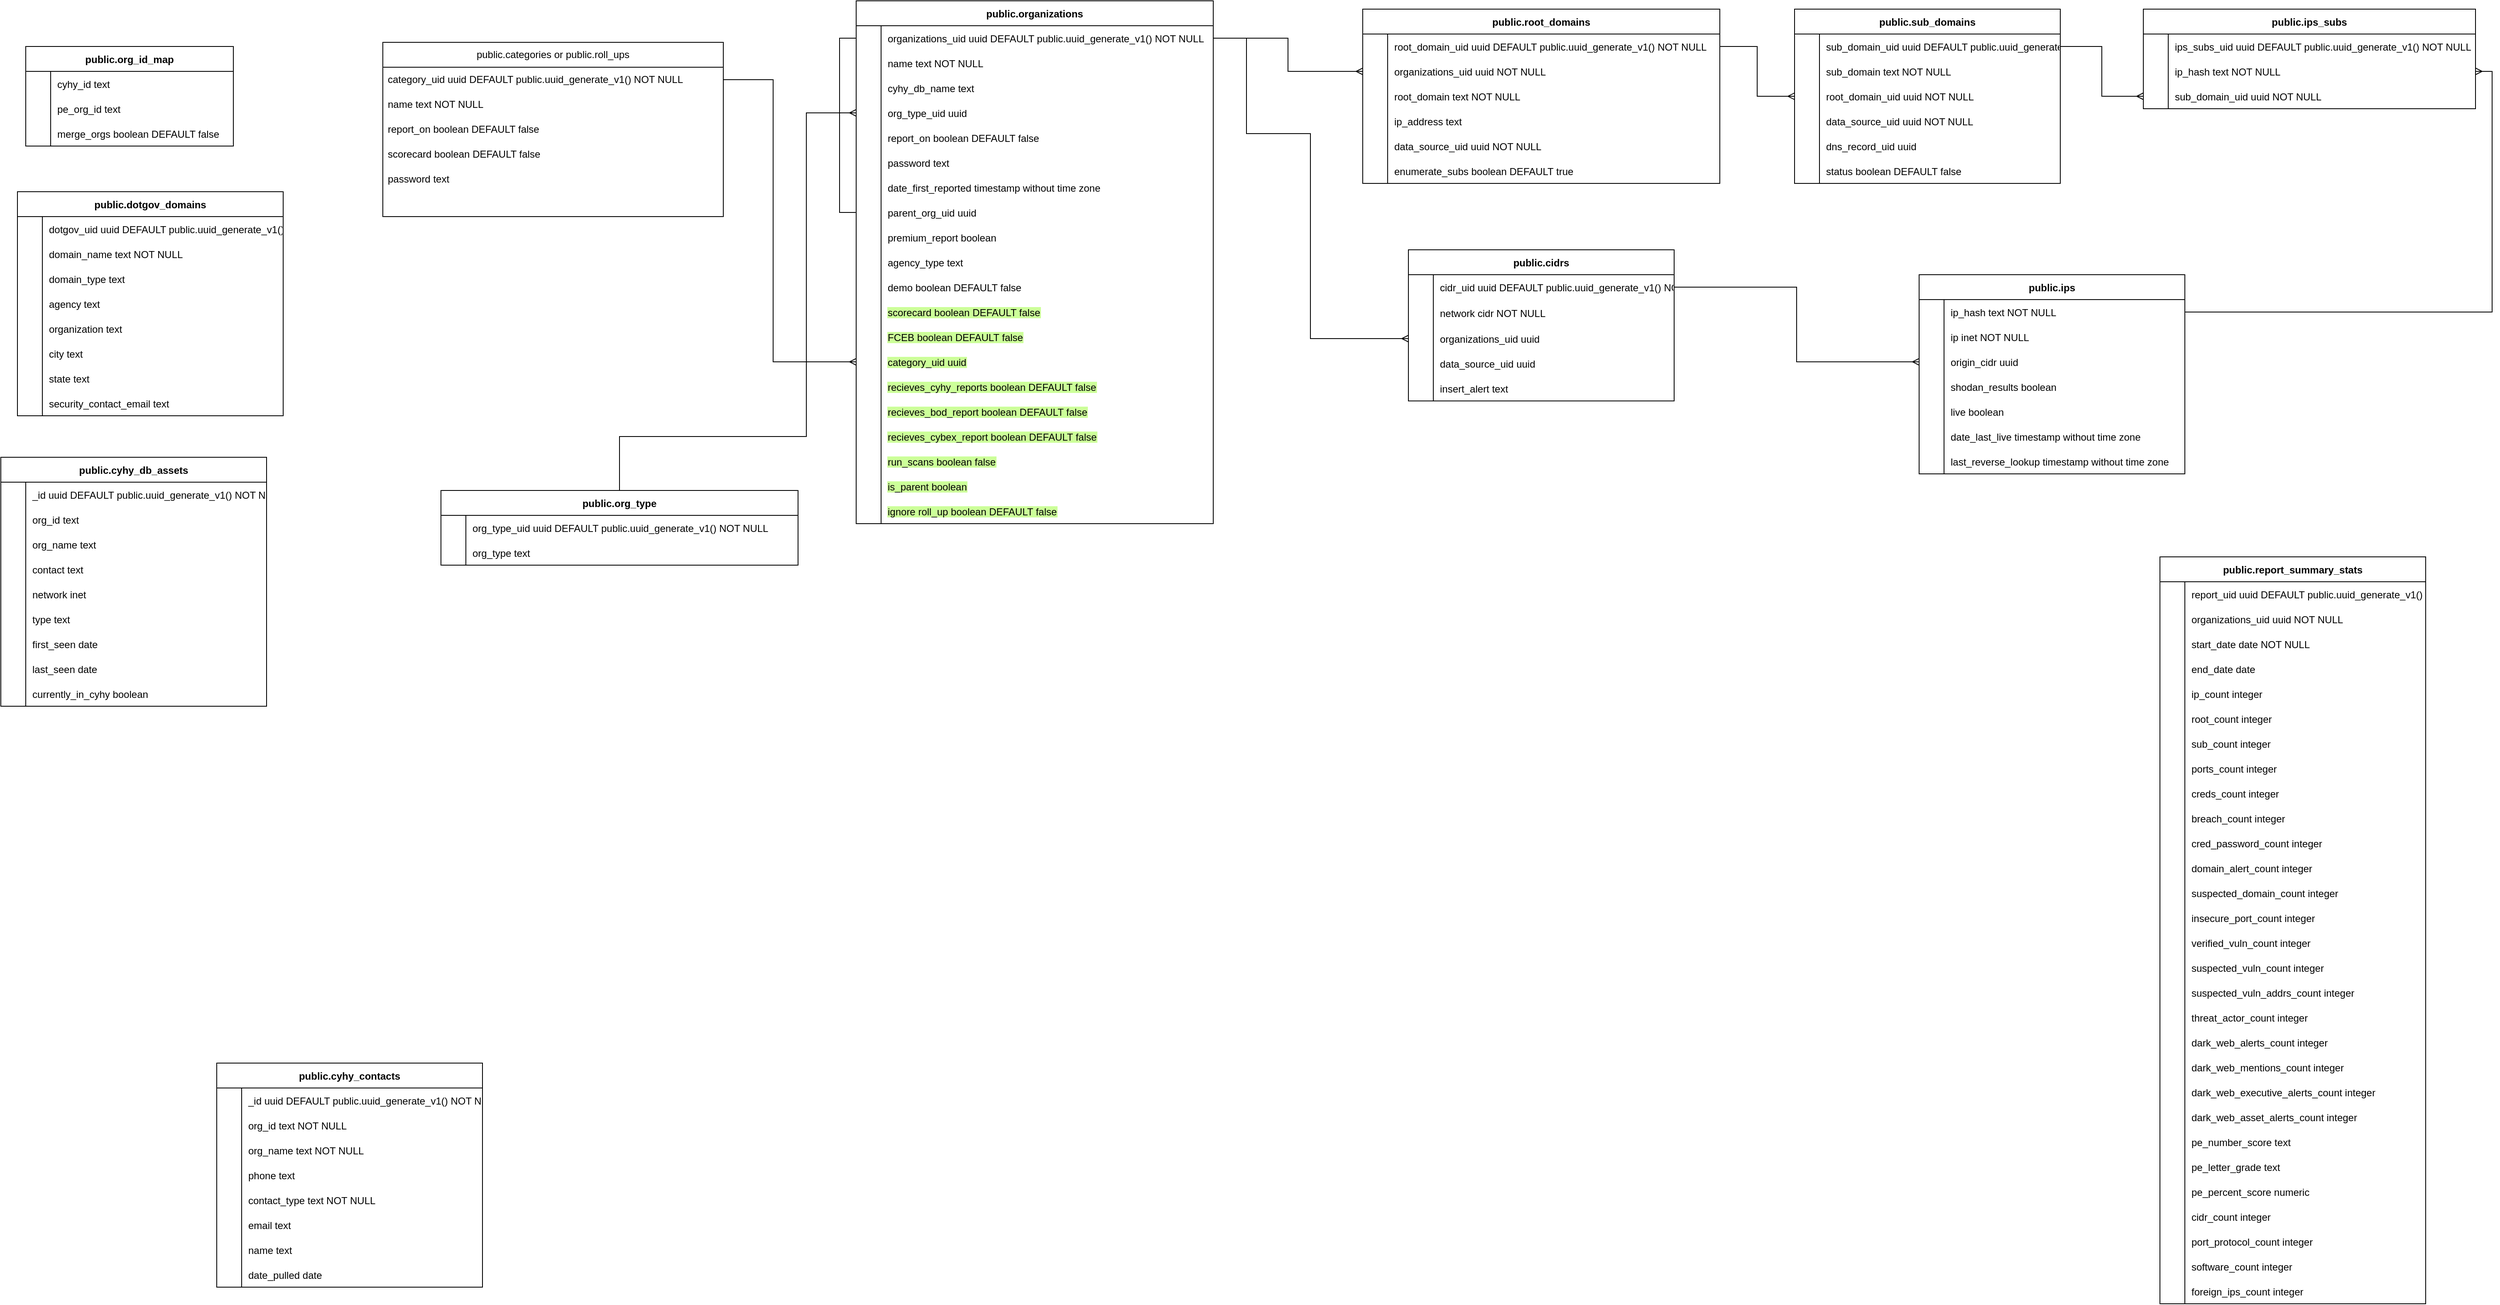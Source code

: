 <mxfile version="21.1.1" type="github">
  <diagram name="Page-1" id="ner-EUDDmUUmzxSJZ0nf">
    <mxGraphModel dx="157" dy="3296" grid="1" gridSize="10" guides="1" tooltips="1" connect="1" arrows="1" fold="1" page="1" pageScale="1" pageWidth="1100" pageHeight="850" math="0" shadow="0">
      <root>
        <mxCell id="0" />
        <mxCell id="1" parent="0" />
        <mxCell id="qcAF3SP7ZXJ503IYmGsE-210" value="public.cidrs" style="shape=table;startSize=30;container=1;collapsible=1;childLayout=tableLayout;fixedRows=1;rowLines=0;fontStyle=1;align=center;resizeLast=1;" parent="1" vertex="1">
          <mxGeometry x="3015" y="-2120" width="320" height="182.17" as="geometry" />
        </mxCell>
        <mxCell id="qcAF3SP7ZXJ503IYmGsE-211" value="" style="shape=tableRow;horizontal=0;startSize=0;swimlaneHead=0;swimlaneBody=0;fillColor=none;collapsible=0;dropTarget=0;points=[[0,0.5],[1,0.5]];portConstraint=eastwest;strokeColor=inherit;top=0;left=0;right=0;bottom=0;" parent="qcAF3SP7ZXJ503IYmGsE-210" vertex="1">
          <mxGeometry y="30" width="320" height="30" as="geometry" />
        </mxCell>
        <mxCell id="qcAF3SP7ZXJ503IYmGsE-212" value="" style="shape=partialRectangle;overflow=hidden;connectable=0;fillColor=none;strokeColor=inherit;top=0;left=0;bottom=0;right=0;" parent="qcAF3SP7ZXJ503IYmGsE-211" vertex="1">
          <mxGeometry width="30" height="30" as="geometry">
            <mxRectangle width="30" height="30" as="alternateBounds" />
          </mxGeometry>
        </mxCell>
        <mxCell id="qcAF3SP7ZXJ503IYmGsE-213" value="cidr_uid uuid DEFAULT public.uuid_generate_v1() NOT NULL" style="shape=partialRectangle;overflow=hidden;connectable=0;fillColor=none;align=left;strokeColor=inherit;top=0;left=0;bottom=0;right=0;spacingLeft=6;" parent="qcAF3SP7ZXJ503IYmGsE-211" vertex="1">
          <mxGeometry x="30" width="290" height="30" as="geometry">
            <mxRectangle width="290" height="30" as="alternateBounds" />
          </mxGeometry>
        </mxCell>
        <mxCell id="qcAF3SP7ZXJ503IYmGsE-214" value="" style="shape=tableRow;horizontal=0;startSize=0;swimlaneHead=0;swimlaneBody=0;fillColor=none;collapsible=0;dropTarget=0;points=[[0,0.5],[1,0.5]];portConstraint=eastwest;strokeColor=inherit;top=0;left=0;right=0;bottom=0;" parent="qcAF3SP7ZXJ503IYmGsE-210" vertex="1">
          <mxGeometry y="60" width="320" height="32" as="geometry" />
        </mxCell>
        <mxCell id="qcAF3SP7ZXJ503IYmGsE-215" value="" style="shape=partialRectangle;overflow=hidden;connectable=0;fillColor=none;strokeColor=inherit;top=0;left=0;bottom=0;right=0;" parent="qcAF3SP7ZXJ503IYmGsE-214" vertex="1">
          <mxGeometry width="30" height="32" as="geometry">
            <mxRectangle width="30" height="32" as="alternateBounds" />
          </mxGeometry>
        </mxCell>
        <mxCell id="qcAF3SP7ZXJ503IYmGsE-216" value="network cidr NOT NULL" style="shape=partialRectangle;overflow=hidden;connectable=0;fillColor=none;align=left;strokeColor=inherit;top=0;left=0;bottom=0;right=0;spacingLeft=6;" parent="qcAF3SP7ZXJ503IYmGsE-214" vertex="1">
          <mxGeometry x="30" width="290" height="32" as="geometry">
            <mxRectangle width="290" height="32" as="alternateBounds" />
          </mxGeometry>
        </mxCell>
        <mxCell id="qcAF3SP7ZXJ503IYmGsE-217" value="" style="shape=tableRow;horizontal=0;startSize=0;swimlaneHead=0;swimlaneBody=0;fillColor=none;collapsible=0;dropTarget=0;points=[[0,0.5],[1,0.5]];portConstraint=eastwest;strokeColor=inherit;top=0;left=0;right=0;bottom=0;" parent="qcAF3SP7ZXJ503IYmGsE-210" vertex="1">
          <mxGeometry y="92" width="320" height="30" as="geometry" />
        </mxCell>
        <mxCell id="qcAF3SP7ZXJ503IYmGsE-218" value="" style="shape=partialRectangle;overflow=hidden;connectable=0;fillColor=none;strokeColor=inherit;top=0;left=0;bottom=0;right=0;" parent="qcAF3SP7ZXJ503IYmGsE-217" vertex="1">
          <mxGeometry width="30" height="30" as="geometry">
            <mxRectangle width="30" height="30" as="alternateBounds" />
          </mxGeometry>
        </mxCell>
        <mxCell id="qcAF3SP7ZXJ503IYmGsE-219" value="organizations_uid uuid" style="shape=partialRectangle;overflow=hidden;connectable=0;fillColor=none;align=left;strokeColor=inherit;top=0;left=0;bottom=0;right=0;spacingLeft=6;" parent="qcAF3SP7ZXJ503IYmGsE-217" vertex="1">
          <mxGeometry x="30" width="290" height="30" as="geometry">
            <mxRectangle width="290" height="30" as="alternateBounds" />
          </mxGeometry>
        </mxCell>
        <mxCell id="qcAF3SP7ZXJ503IYmGsE-220" value="" style="shape=tableRow;horizontal=0;startSize=0;swimlaneHead=0;swimlaneBody=0;fillColor=none;collapsible=0;dropTarget=0;points=[[0,0.5],[1,0.5]];portConstraint=eastwest;strokeColor=inherit;top=0;left=0;right=0;bottom=0;" parent="qcAF3SP7ZXJ503IYmGsE-210" vertex="1">
          <mxGeometry y="122" width="320" height="30" as="geometry" />
        </mxCell>
        <mxCell id="qcAF3SP7ZXJ503IYmGsE-221" value="" style="shape=partialRectangle;overflow=hidden;connectable=0;fillColor=none;strokeColor=inherit;top=0;left=0;bottom=0;right=0;" parent="qcAF3SP7ZXJ503IYmGsE-220" vertex="1">
          <mxGeometry width="30" height="30" as="geometry">
            <mxRectangle width="30" height="30" as="alternateBounds" />
          </mxGeometry>
        </mxCell>
        <mxCell id="qcAF3SP7ZXJ503IYmGsE-222" value="data_source_uid uuid" style="shape=partialRectangle;overflow=hidden;connectable=0;fillColor=none;align=left;strokeColor=inherit;top=0;left=0;bottom=0;right=0;spacingLeft=6;" parent="qcAF3SP7ZXJ503IYmGsE-220" vertex="1">
          <mxGeometry x="30" width="290" height="30" as="geometry">
            <mxRectangle width="290" height="30" as="alternateBounds" />
          </mxGeometry>
        </mxCell>
        <mxCell id="qcAF3SP7ZXJ503IYmGsE-223" value="" style="shape=tableRow;horizontal=0;startSize=0;swimlaneHead=0;swimlaneBody=0;fillColor=none;collapsible=0;dropTarget=0;points=[[0,0.5],[1,0.5]];portConstraint=eastwest;strokeColor=inherit;top=0;left=0;right=0;bottom=0;" parent="qcAF3SP7ZXJ503IYmGsE-210" vertex="1">
          <mxGeometry y="152" width="320" height="30" as="geometry" />
        </mxCell>
        <mxCell id="qcAF3SP7ZXJ503IYmGsE-224" value="" style="shape=partialRectangle;overflow=hidden;connectable=0;fillColor=none;strokeColor=inherit;top=0;left=0;bottom=0;right=0;" parent="qcAF3SP7ZXJ503IYmGsE-223" vertex="1">
          <mxGeometry width="30" height="30" as="geometry">
            <mxRectangle width="30" height="30" as="alternateBounds" />
          </mxGeometry>
        </mxCell>
        <mxCell id="qcAF3SP7ZXJ503IYmGsE-225" value="insert_alert text" style="shape=partialRectangle;overflow=hidden;connectable=0;fillColor=none;align=left;strokeColor=inherit;top=0;left=0;bottom=0;right=0;spacingLeft=6;" parent="qcAF3SP7ZXJ503IYmGsE-223" vertex="1">
          <mxGeometry x="30" width="290" height="30" as="geometry">
            <mxRectangle width="290" height="30" as="alternateBounds" />
          </mxGeometry>
        </mxCell>
        <mxCell id="qcAF3SP7ZXJ503IYmGsE-346" value="public.cyhy_contacts" style="shape=table;startSize=30;container=1;collapsible=1;childLayout=tableLayout;fixedRows=1;rowLines=0;fontStyle=1;align=center;resizeLast=1;" parent="1" vertex="1">
          <mxGeometry x="1580" y="-1140" width="320" height="270" as="geometry" />
        </mxCell>
        <mxCell id="qcAF3SP7ZXJ503IYmGsE-347" value="" style="shape=tableRow;horizontal=0;startSize=0;swimlaneHead=0;swimlaneBody=0;fillColor=none;collapsible=0;dropTarget=0;points=[[0,0.5],[1,0.5]];portConstraint=eastwest;strokeColor=inherit;top=0;left=0;right=0;bottom=0;" parent="qcAF3SP7ZXJ503IYmGsE-346" vertex="1">
          <mxGeometry y="30" width="320" height="30" as="geometry" />
        </mxCell>
        <mxCell id="qcAF3SP7ZXJ503IYmGsE-348" value="" style="shape=partialRectangle;overflow=hidden;connectable=0;fillColor=none;strokeColor=inherit;top=0;left=0;bottom=0;right=0;" parent="qcAF3SP7ZXJ503IYmGsE-347" vertex="1">
          <mxGeometry width="30" height="30" as="geometry">
            <mxRectangle width="30" height="30" as="alternateBounds" />
          </mxGeometry>
        </mxCell>
        <mxCell id="qcAF3SP7ZXJ503IYmGsE-349" value="_id uuid DEFAULT public.uuid_generate_v1() NOT NULL" style="shape=partialRectangle;overflow=hidden;connectable=0;fillColor=none;align=left;strokeColor=inherit;top=0;left=0;bottom=0;right=0;spacingLeft=6;" parent="qcAF3SP7ZXJ503IYmGsE-347" vertex="1">
          <mxGeometry x="30" width="290" height="30" as="geometry">
            <mxRectangle width="290" height="30" as="alternateBounds" />
          </mxGeometry>
        </mxCell>
        <mxCell id="qcAF3SP7ZXJ503IYmGsE-350" value="" style="shape=tableRow;horizontal=0;startSize=0;swimlaneHead=0;swimlaneBody=0;fillColor=none;collapsible=0;dropTarget=0;points=[[0,0.5],[1,0.5]];portConstraint=eastwest;strokeColor=inherit;top=0;left=0;right=0;bottom=0;" parent="qcAF3SP7ZXJ503IYmGsE-346" vertex="1">
          <mxGeometry y="60" width="320" height="30" as="geometry" />
        </mxCell>
        <mxCell id="qcAF3SP7ZXJ503IYmGsE-351" value="" style="shape=partialRectangle;overflow=hidden;connectable=0;fillColor=none;strokeColor=inherit;top=0;left=0;bottom=0;right=0;" parent="qcAF3SP7ZXJ503IYmGsE-350" vertex="1">
          <mxGeometry width="30" height="30" as="geometry">
            <mxRectangle width="30" height="30" as="alternateBounds" />
          </mxGeometry>
        </mxCell>
        <mxCell id="qcAF3SP7ZXJ503IYmGsE-352" value="org_id text NOT NULL" style="shape=partialRectangle;overflow=hidden;connectable=0;fillColor=none;align=left;strokeColor=inherit;top=0;left=0;bottom=0;right=0;spacingLeft=6;" parent="qcAF3SP7ZXJ503IYmGsE-350" vertex="1">
          <mxGeometry x="30" width="290" height="30" as="geometry">
            <mxRectangle width="290" height="30" as="alternateBounds" />
          </mxGeometry>
        </mxCell>
        <mxCell id="qcAF3SP7ZXJ503IYmGsE-353" value="" style="shape=tableRow;horizontal=0;startSize=0;swimlaneHead=0;swimlaneBody=0;fillColor=none;collapsible=0;dropTarget=0;points=[[0,0.5],[1,0.5]];portConstraint=eastwest;strokeColor=inherit;top=0;left=0;right=0;bottom=0;" parent="qcAF3SP7ZXJ503IYmGsE-346" vertex="1">
          <mxGeometry y="90" width="320" height="30" as="geometry" />
        </mxCell>
        <mxCell id="qcAF3SP7ZXJ503IYmGsE-354" value="" style="shape=partialRectangle;overflow=hidden;connectable=0;fillColor=none;strokeColor=inherit;top=0;left=0;bottom=0;right=0;" parent="qcAF3SP7ZXJ503IYmGsE-353" vertex="1">
          <mxGeometry width="30" height="30" as="geometry">
            <mxRectangle width="30" height="30" as="alternateBounds" />
          </mxGeometry>
        </mxCell>
        <mxCell id="qcAF3SP7ZXJ503IYmGsE-355" value="org_name text NOT NULL" style="shape=partialRectangle;overflow=hidden;connectable=0;fillColor=none;align=left;strokeColor=inherit;top=0;left=0;bottom=0;right=0;spacingLeft=6;" parent="qcAF3SP7ZXJ503IYmGsE-353" vertex="1">
          <mxGeometry x="30" width="290" height="30" as="geometry">
            <mxRectangle width="290" height="30" as="alternateBounds" />
          </mxGeometry>
        </mxCell>
        <mxCell id="qcAF3SP7ZXJ503IYmGsE-356" value="" style="shape=tableRow;horizontal=0;startSize=0;swimlaneHead=0;swimlaneBody=0;fillColor=none;collapsible=0;dropTarget=0;points=[[0,0.5],[1,0.5]];portConstraint=eastwest;strokeColor=inherit;top=0;left=0;right=0;bottom=0;" parent="qcAF3SP7ZXJ503IYmGsE-346" vertex="1">
          <mxGeometry y="120" width="320" height="30" as="geometry" />
        </mxCell>
        <mxCell id="qcAF3SP7ZXJ503IYmGsE-357" value="" style="shape=partialRectangle;overflow=hidden;connectable=0;fillColor=none;strokeColor=inherit;top=0;left=0;bottom=0;right=0;" parent="qcAF3SP7ZXJ503IYmGsE-356" vertex="1">
          <mxGeometry width="30" height="30" as="geometry">
            <mxRectangle width="30" height="30" as="alternateBounds" />
          </mxGeometry>
        </mxCell>
        <mxCell id="qcAF3SP7ZXJ503IYmGsE-358" value="phone text" style="shape=partialRectangle;overflow=hidden;connectable=0;fillColor=none;align=left;strokeColor=inherit;top=0;left=0;bottom=0;right=0;spacingLeft=6;" parent="qcAF3SP7ZXJ503IYmGsE-356" vertex="1">
          <mxGeometry x="30" width="290" height="30" as="geometry">
            <mxRectangle width="290" height="30" as="alternateBounds" />
          </mxGeometry>
        </mxCell>
        <mxCell id="qcAF3SP7ZXJ503IYmGsE-359" value="" style="shape=tableRow;horizontal=0;startSize=0;swimlaneHead=0;swimlaneBody=0;fillColor=none;collapsible=0;dropTarget=0;points=[[0,0.5],[1,0.5]];portConstraint=eastwest;strokeColor=inherit;top=0;left=0;right=0;bottom=0;" parent="qcAF3SP7ZXJ503IYmGsE-346" vertex="1">
          <mxGeometry y="150" width="320" height="30" as="geometry" />
        </mxCell>
        <mxCell id="qcAF3SP7ZXJ503IYmGsE-360" value="" style="shape=partialRectangle;overflow=hidden;connectable=0;fillColor=none;strokeColor=inherit;top=0;left=0;bottom=0;right=0;" parent="qcAF3SP7ZXJ503IYmGsE-359" vertex="1">
          <mxGeometry width="30" height="30" as="geometry">
            <mxRectangle width="30" height="30" as="alternateBounds" />
          </mxGeometry>
        </mxCell>
        <mxCell id="qcAF3SP7ZXJ503IYmGsE-361" value="contact_type text NOT NULL" style="shape=partialRectangle;overflow=hidden;connectable=0;fillColor=none;align=left;strokeColor=inherit;top=0;left=0;bottom=0;right=0;spacingLeft=6;" parent="qcAF3SP7ZXJ503IYmGsE-359" vertex="1">
          <mxGeometry x="30" width="290" height="30" as="geometry">
            <mxRectangle width="290" height="30" as="alternateBounds" />
          </mxGeometry>
        </mxCell>
        <mxCell id="qcAF3SP7ZXJ503IYmGsE-362" value="" style="shape=tableRow;horizontal=0;startSize=0;swimlaneHead=0;swimlaneBody=0;fillColor=none;collapsible=0;dropTarget=0;points=[[0,0.5],[1,0.5]];portConstraint=eastwest;strokeColor=inherit;top=0;left=0;right=0;bottom=0;" parent="qcAF3SP7ZXJ503IYmGsE-346" vertex="1">
          <mxGeometry y="180" width="320" height="30" as="geometry" />
        </mxCell>
        <mxCell id="qcAF3SP7ZXJ503IYmGsE-363" value="" style="shape=partialRectangle;overflow=hidden;connectable=0;fillColor=none;strokeColor=inherit;top=0;left=0;bottom=0;right=0;" parent="qcAF3SP7ZXJ503IYmGsE-362" vertex="1">
          <mxGeometry width="30" height="30" as="geometry">
            <mxRectangle width="30" height="30" as="alternateBounds" />
          </mxGeometry>
        </mxCell>
        <mxCell id="qcAF3SP7ZXJ503IYmGsE-364" value="email text" style="shape=partialRectangle;overflow=hidden;connectable=0;fillColor=none;align=left;strokeColor=inherit;top=0;left=0;bottom=0;right=0;spacingLeft=6;" parent="qcAF3SP7ZXJ503IYmGsE-362" vertex="1">
          <mxGeometry x="30" width="290" height="30" as="geometry">
            <mxRectangle width="290" height="30" as="alternateBounds" />
          </mxGeometry>
        </mxCell>
        <mxCell id="qcAF3SP7ZXJ503IYmGsE-365" value="" style="shape=tableRow;horizontal=0;startSize=0;swimlaneHead=0;swimlaneBody=0;fillColor=none;collapsible=0;dropTarget=0;points=[[0,0.5],[1,0.5]];portConstraint=eastwest;strokeColor=inherit;top=0;left=0;right=0;bottom=0;" parent="qcAF3SP7ZXJ503IYmGsE-346" vertex="1">
          <mxGeometry y="210" width="320" height="30" as="geometry" />
        </mxCell>
        <mxCell id="qcAF3SP7ZXJ503IYmGsE-366" value="" style="shape=partialRectangle;overflow=hidden;connectable=0;fillColor=none;strokeColor=inherit;top=0;left=0;bottom=0;right=0;" parent="qcAF3SP7ZXJ503IYmGsE-365" vertex="1">
          <mxGeometry width="30" height="30" as="geometry">
            <mxRectangle width="30" height="30" as="alternateBounds" />
          </mxGeometry>
        </mxCell>
        <mxCell id="qcAF3SP7ZXJ503IYmGsE-367" value="name text" style="shape=partialRectangle;overflow=hidden;connectable=0;fillColor=none;align=left;strokeColor=inherit;top=0;left=0;bottom=0;right=0;spacingLeft=6;" parent="qcAF3SP7ZXJ503IYmGsE-365" vertex="1">
          <mxGeometry x="30" width="290" height="30" as="geometry">
            <mxRectangle width="290" height="30" as="alternateBounds" />
          </mxGeometry>
        </mxCell>
        <mxCell id="qcAF3SP7ZXJ503IYmGsE-368" value="" style="shape=tableRow;horizontal=0;startSize=0;swimlaneHead=0;swimlaneBody=0;fillColor=none;collapsible=0;dropTarget=0;points=[[0,0.5],[1,0.5]];portConstraint=eastwest;strokeColor=inherit;top=0;left=0;right=0;bottom=0;" parent="qcAF3SP7ZXJ503IYmGsE-346" vertex="1">
          <mxGeometry y="240" width="320" height="30" as="geometry" />
        </mxCell>
        <mxCell id="qcAF3SP7ZXJ503IYmGsE-369" value="" style="shape=partialRectangle;overflow=hidden;connectable=0;fillColor=none;strokeColor=inherit;top=0;left=0;bottom=0;right=0;" parent="qcAF3SP7ZXJ503IYmGsE-368" vertex="1">
          <mxGeometry width="30" height="30" as="geometry">
            <mxRectangle width="30" height="30" as="alternateBounds" />
          </mxGeometry>
        </mxCell>
        <mxCell id="qcAF3SP7ZXJ503IYmGsE-370" value="date_pulled date" style="shape=partialRectangle;overflow=hidden;connectable=0;fillColor=none;align=left;strokeColor=inherit;top=0;left=0;bottom=0;right=0;spacingLeft=6;" parent="qcAF3SP7ZXJ503IYmGsE-368" vertex="1">
          <mxGeometry x="30" width="290" height="30" as="geometry">
            <mxRectangle width="290" height="30" as="alternateBounds" />
          </mxGeometry>
        </mxCell>
        <mxCell id="qcAF3SP7ZXJ503IYmGsE-371" value="public.cyhy_db_assets" style="shape=table;startSize=30;container=1;collapsible=1;childLayout=tableLayout;fixedRows=1;rowLines=0;fontStyle=1;align=center;resizeLast=1;" parent="1" vertex="1">
          <mxGeometry x="1320" y="-1870" width="320" height="300" as="geometry" />
        </mxCell>
        <mxCell id="qcAF3SP7ZXJ503IYmGsE-372" value="" style="shape=tableRow;horizontal=0;startSize=0;swimlaneHead=0;swimlaneBody=0;fillColor=none;collapsible=0;dropTarget=0;points=[[0,0.5],[1,0.5]];portConstraint=eastwest;strokeColor=inherit;top=0;left=0;right=0;bottom=0;" parent="qcAF3SP7ZXJ503IYmGsE-371" vertex="1">
          <mxGeometry y="30" width="320" height="30" as="geometry" />
        </mxCell>
        <mxCell id="qcAF3SP7ZXJ503IYmGsE-373" value="" style="shape=partialRectangle;overflow=hidden;connectable=0;fillColor=none;strokeColor=inherit;top=0;left=0;bottom=0;right=0;" parent="qcAF3SP7ZXJ503IYmGsE-372" vertex="1">
          <mxGeometry width="30" height="30" as="geometry">
            <mxRectangle width="30" height="30" as="alternateBounds" />
          </mxGeometry>
        </mxCell>
        <mxCell id="qcAF3SP7ZXJ503IYmGsE-374" value="_id uuid DEFAULT public.uuid_generate_v1() NOT NULL" style="shape=partialRectangle;overflow=hidden;connectable=0;fillColor=none;align=left;strokeColor=inherit;top=0;left=0;bottom=0;right=0;spacingLeft=6;" parent="qcAF3SP7ZXJ503IYmGsE-372" vertex="1">
          <mxGeometry x="30" width="290" height="30" as="geometry">
            <mxRectangle width="290" height="30" as="alternateBounds" />
          </mxGeometry>
        </mxCell>
        <mxCell id="qcAF3SP7ZXJ503IYmGsE-375" value="" style="shape=tableRow;horizontal=0;startSize=0;swimlaneHead=0;swimlaneBody=0;fillColor=none;collapsible=0;dropTarget=0;points=[[0,0.5],[1,0.5]];portConstraint=eastwest;strokeColor=inherit;top=0;left=0;right=0;bottom=0;" parent="qcAF3SP7ZXJ503IYmGsE-371" vertex="1">
          <mxGeometry y="60" width="320" height="30" as="geometry" />
        </mxCell>
        <mxCell id="qcAF3SP7ZXJ503IYmGsE-376" value="" style="shape=partialRectangle;overflow=hidden;connectable=0;fillColor=none;strokeColor=inherit;top=0;left=0;bottom=0;right=0;" parent="qcAF3SP7ZXJ503IYmGsE-375" vertex="1">
          <mxGeometry width="30" height="30" as="geometry">
            <mxRectangle width="30" height="30" as="alternateBounds" />
          </mxGeometry>
        </mxCell>
        <mxCell id="qcAF3SP7ZXJ503IYmGsE-377" value="org_id text" style="shape=partialRectangle;overflow=hidden;connectable=0;fillColor=none;align=left;strokeColor=inherit;top=0;left=0;bottom=0;right=0;spacingLeft=6;" parent="qcAF3SP7ZXJ503IYmGsE-375" vertex="1">
          <mxGeometry x="30" width="290" height="30" as="geometry">
            <mxRectangle width="290" height="30" as="alternateBounds" />
          </mxGeometry>
        </mxCell>
        <mxCell id="qcAF3SP7ZXJ503IYmGsE-378" value="" style="shape=tableRow;horizontal=0;startSize=0;swimlaneHead=0;swimlaneBody=0;fillColor=none;collapsible=0;dropTarget=0;points=[[0,0.5],[1,0.5]];portConstraint=eastwest;strokeColor=inherit;top=0;left=0;right=0;bottom=0;" parent="qcAF3SP7ZXJ503IYmGsE-371" vertex="1">
          <mxGeometry y="90" width="320" height="30" as="geometry" />
        </mxCell>
        <mxCell id="qcAF3SP7ZXJ503IYmGsE-379" value="" style="shape=partialRectangle;overflow=hidden;connectable=0;fillColor=none;strokeColor=inherit;top=0;left=0;bottom=0;right=0;" parent="qcAF3SP7ZXJ503IYmGsE-378" vertex="1">
          <mxGeometry width="30" height="30" as="geometry">
            <mxRectangle width="30" height="30" as="alternateBounds" />
          </mxGeometry>
        </mxCell>
        <mxCell id="qcAF3SP7ZXJ503IYmGsE-380" value="org_name text" style="shape=partialRectangle;overflow=hidden;connectable=0;fillColor=none;align=left;strokeColor=inherit;top=0;left=0;bottom=0;right=0;spacingLeft=6;" parent="qcAF3SP7ZXJ503IYmGsE-378" vertex="1">
          <mxGeometry x="30" width="290" height="30" as="geometry">
            <mxRectangle width="290" height="30" as="alternateBounds" />
          </mxGeometry>
        </mxCell>
        <mxCell id="qcAF3SP7ZXJ503IYmGsE-381" value="" style="shape=tableRow;horizontal=0;startSize=0;swimlaneHead=0;swimlaneBody=0;fillColor=none;collapsible=0;dropTarget=0;points=[[0,0.5],[1,0.5]];portConstraint=eastwest;strokeColor=inherit;top=0;left=0;right=0;bottom=0;" parent="qcAF3SP7ZXJ503IYmGsE-371" vertex="1">
          <mxGeometry y="120" width="320" height="30" as="geometry" />
        </mxCell>
        <mxCell id="qcAF3SP7ZXJ503IYmGsE-382" value="" style="shape=partialRectangle;overflow=hidden;connectable=0;fillColor=none;strokeColor=inherit;top=0;left=0;bottom=0;right=0;" parent="qcAF3SP7ZXJ503IYmGsE-381" vertex="1">
          <mxGeometry width="30" height="30" as="geometry">
            <mxRectangle width="30" height="30" as="alternateBounds" />
          </mxGeometry>
        </mxCell>
        <mxCell id="qcAF3SP7ZXJ503IYmGsE-383" value="contact text" style="shape=partialRectangle;overflow=hidden;connectable=0;fillColor=none;align=left;strokeColor=inherit;top=0;left=0;bottom=0;right=0;spacingLeft=6;" parent="qcAF3SP7ZXJ503IYmGsE-381" vertex="1">
          <mxGeometry x="30" width="290" height="30" as="geometry">
            <mxRectangle width="290" height="30" as="alternateBounds" />
          </mxGeometry>
        </mxCell>
        <mxCell id="qcAF3SP7ZXJ503IYmGsE-384" value="" style="shape=tableRow;horizontal=0;startSize=0;swimlaneHead=0;swimlaneBody=0;fillColor=none;collapsible=0;dropTarget=0;points=[[0,0.5],[1,0.5]];portConstraint=eastwest;strokeColor=inherit;top=0;left=0;right=0;bottom=0;" parent="qcAF3SP7ZXJ503IYmGsE-371" vertex="1">
          <mxGeometry y="150" width="320" height="30" as="geometry" />
        </mxCell>
        <mxCell id="qcAF3SP7ZXJ503IYmGsE-385" value="" style="shape=partialRectangle;overflow=hidden;connectable=0;fillColor=none;strokeColor=inherit;top=0;left=0;bottom=0;right=0;" parent="qcAF3SP7ZXJ503IYmGsE-384" vertex="1">
          <mxGeometry width="30" height="30" as="geometry">
            <mxRectangle width="30" height="30" as="alternateBounds" />
          </mxGeometry>
        </mxCell>
        <mxCell id="qcAF3SP7ZXJ503IYmGsE-386" value="network inet" style="shape=partialRectangle;overflow=hidden;connectable=0;fillColor=none;align=left;strokeColor=inherit;top=0;left=0;bottom=0;right=0;spacingLeft=6;" parent="qcAF3SP7ZXJ503IYmGsE-384" vertex="1">
          <mxGeometry x="30" width="290" height="30" as="geometry">
            <mxRectangle width="290" height="30" as="alternateBounds" />
          </mxGeometry>
        </mxCell>
        <mxCell id="qcAF3SP7ZXJ503IYmGsE-387" value="" style="shape=tableRow;horizontal=0;startSize=0;swimlaneHead=0;swimlaneBody=0;fillColor=none;collapsible=0;dropTarget=0;points=[[0,0.5],[1,0.5]];portConstraint=eastwest;strokeColor=inherit;top=0;left=0;right=0;bottom=0;" parent="qcAF3SP7ZXJ503IYmGsE-371" vertex="1">
          <mxGeometry y="180" width="320" height="30" as="geometry" />
        </mxCell>
        <mxCell id="qcAF3SP7ZXJ503IYmGsE-388" value="" style="shape=partialRectangle;overflow=hidden;connectable=0;fillColor=none;strokeColor=inherit;top=0;left=0;bottom=0;right=0;" parent="qcAF3SP7ZXJ503IYmGsE-387" vertex="1">
          <mxGeometry width="30" height="30" as="geometry">
            <mxRectangle width="30" height="30" as="alternateBounds" />
          </mxGeometry>
        </mxCell>
        <mxCell id="qcAF3SP7ZXJ503IYmGsE-389" value="type text" style="shape=partialRectangle;overflow=hidden;connectable=0;fillColor=none;align=left;strokeColor=inherit;top=0;left=0;bottom=0;right=0;spacingLeft=6;" parent="qcAF3SP7ZXJ503IYmGsE-387" vertex="1">
          <mxGeometry x="30" width="290" height="30" as="geometry">
            <mxRectangle width="290" height="30" as="alternateBounds" />
          </mxGeometry>
        </mxCell>
        <mxCell id="qcAF3SP7ZXJ503IYmGsE-390" value="" style="shape=tableRow;horizontal=0;startSize=0;swimlaneHead=0;swimlaneBody=0;fillColor=none;collapsible=0;dropTarget=0;points=[[0,0.5],[1,0.5]];portConstraint=eastwest;strokeColor=inherit;top=0;left=0;right=0;bottom=0;" parent="qcAF3SP7ZXJ503IYmGsE-371" vertex="1">
          <mxGeometry y="210" width="320" height="30" as="geometry" />
        </mxCell>
        <mxCell id="qcAF3SP7ZXJ503IYmGsE-391" value="" style="shape=partialRectangle;overflow=hidden;connectable=0;fillColor=none;strokeColor=inherit;top=0;left=0;bottom=0;right=0;" parent="qcAF3SP7ZXJ503IYmGsE-390" vertex="1">
          <mxGeometry width="30" height="30" as="geometry">
            <mxRectangle width="30" height="30" as="alternateBounds" />
          </mxGeometry>
        </mxCell>
        <mxCell id="qcAF3SP7ZXJ503IYmGsE-392" value="first_seen date" style="shape=partialRectangle;overflow=hidden;connectable=0;fillColor=none;align=left;strokeColor=inherit;top=0;left=0;bottom=0;right=0;spacingLeft=6;" parent="qcAF3SP7ZXJ503IYmGsE-390" vertex="1">
          <mxGeometry x="30" width="290" height="30" as="geometry">
            <mxRectangle width="290" height="30" as="alternateBounds" />
          </mxGeometry>
        </mxCell>
        <mxCell id="qcAF3SP7ZXJ503IYmGsE-393" value="" style="shape=tableRow;horizontal=0;startSize=0;swimlaneHead=0;swimlaneBody=0;fillColor=none;collapsible=0;dropTarget=0;points=[[0,0.5],[1,0.5]];portConstraint=eastwest;strokeColor=inherit;top=0;left=0;right=0;bottom=0;" parent="qcAF3SP7ZXJ503IYmGsE-371" vertex="1">
          <mxGeometry y="240" width="320" height="30" as="geometry" />
        </mxCell>
        <mxCell id="qcAF3SP7ZXJ503IYmGsE-394" value="" style="shape=partialRectangle;overflow=hidden;connectable=0;fillColor=none;strokeColor=inherit;top=0;left=0;bottom=0;right=0;" parent="qcAF3SP7ZXJ503IYmGsE-393" vertex="1">
          <mxGeometry width="30" height="30" as="geometry">
            <mxRectangle width="30" height="30" as="alternateBounds" />
          </mxGeometry>
        </mxCell>
        <mxCell id="qcAF3SP7ZXJ503IYmGsE-395" value="last_seen date" style="shape=partialRectangle;overflow=hidden;connectable=0;fillColor=none;align=left;strokeColor=inherit;top=0;left=0;bottom=0;right=0;spacingLeft=6;" parent="qcAF3SP7ZXJ503IYmGsE-393" vertex="1">
          <mxGeometry x="30" width="290" height="30" as="geometry">
            <mxRectangle width="290" height="30" as="alternateBounds" />
          </mxGeometry>
        </mxCell>
        <mxCell id="qcAF3SP7ZXJ503IYmGsE-396" value="" style="shape=tableRow;horizontal=0;startSize=0;swimlaneHead=0;swimlaneBody=0;fillColor=none;collapsible=0;dropTarget=0;points=[[0,0.5],[1,0.5]];portConstraint=eastwest;strokeColor=inherit;top=0;left=0;right=0;bottom=0;" parent="qcAF3SP7ZXJ503IYmGsE-371" vertex="1">
          <mxGeometry y="270" width="320" height="30" as="geometry" />
        </mxCell>
        <mxCell id="qcAF3SP7ZXJ503IYmGsE-397" value="" style="shape=partialRectangle;overflow=hidden;connectable=0;fillColor=none;strokeColor=inherit;top=0;left=0;bottom=0;right=0;" parent="qcAF3SP7ZXJ503IYmGsE-396" vertex="1">
          <mxGeometry width="30" height="30" as="geometry">
            <mxRectangle width="30" height="30" as="alternateBounds" />
          </mxGeometry>
        </mxCell>
        <mxCell id="qcAF3SP7ZXJ503IYmGsE-398" value="currently_in_cyhy boolean" style="shape=partialRectangle;overflow=hidden;connectable=0;fillColor=none;align=left;strokeColor=inherit;top=0;left=0;bottom=0;right=0;spacingLeft=6;" parent="qcAF3SP7ZXJ503IYmGsE-396" vertex="1">
          <mxGeometry x="30" width="290" height="30" as="geometry">
            <mxRectangle width="290" height="30" as="alternateBounds" />
          </mxGeometry>
        </mxCell>
        <mxCell id="qcAF3SP7ZXJ503IYmGsE-801" value="public.dotgov_domains" style="shape=table;startSize=30;container=1;collapsible=1;childLayout=tableLayout;fixedRows=1;rowLines=0;fontStyle=1;align=center;resizeLast=1;" parent="1" vertex="1">
          <mxGeometry x="1340" y="-2190" width="320" height="270" as="geometry" />
        </mxCell>
        <mxCell id="qcAF3SP7ZXJ503IYmGsE-802" value="" style="shape=tableRow;horizontal=0;startSize=0;swimlaneHead=0;swimlaneBody=0;fillColor=none;collapsible=0;dropTarget=0;points=[[0,0.5],[1,0.5]];portConstraint=eastwest;strokeColor=inherit;top=0;left=0;right=0;bottom=0;" parent="qcAF3SP7ZXJ503IYmGsE-801" vertex="1">
          <mxGeometry y="30" width="320" height="30" as="geometry" />
        </mxCell>
        <mxCell id="qcAF3SP7ZXJ503IYmGsE-803" value="" style="shape=partialRectangle;overflow=hidden;connectable=0;fillColor=none;strokeColor=inherit;top=0;left=0;bottom=0;right=0;" parent="qcAF3SP7ZXJ503IYmGsE-802" vertex="1">
          <mxGeometry width="30" height="30" as="geometry">
            <mxRectangle width="30" height="30" as="alternateBounds" />
          </mxGeometry>
        </mxCell>
        <mxCell id="qcAF3SP7ZXJ503IYmGsE-804" value="dotgov_uid uuid DEFAULT public.uuid_generate_v1() NOT NULL" style="shape=partialRectangle;overflow=hidden;connectable=0;fillColor=none;align=left;strokeColor=inherit;top=0;left=0;bottom=0;right=0;spacingLeft=6;" parent="qcAF3SP7ZXJ503IYmGsE-802" vertex="1">
          <mxGeometry x="30" width="290" height="30" as="geometry">
            <mxRectangle width="290" height="30" as="alternateBounds" />
          </mxGeometry>
        </mxCell>
        <mxCell id="qcAF3SP7ZXJ503IYmGsE-805" value="" style="shape=tableRow;horizontal=0;startSize=0;swimlaneHead=0;swimlaneBody=0;fillColor=none;collapsible=0;dropTarget=0;points=[[0,0.5],[1,0.5]];portConstraint=eastwest;strokeColor=inherit;top=0;left=0;right=0;bottom=0;" parent="qcAF3SP7ZXJ503IYmGsE-801" vertex="1">
          <mxGeometry y="60" width="320" height="30" as="geometry" />
        </mxCell>
        <mxCell id="qcAF3SP7ZXJ503IYmGsE-806" value="" style="shape=partialRectangle;overflow=hidden;connectable=0;fillColor=none;strokeColor=inherit;top=0;left=0;bottom=0;right=0;" parent="qcAF3SP7ZXJ503IYmGsE-805" vertex="1">
          <mxGeometry width="30" height="30" as="geometry">
            <mxRectangle width="30" height="30" as="alternateBounds" />
          </mxGeometry>
        </mxCell>
        <mxCell id="qcAF3SP7ZXJ503IYmGsE-807" value="domain_name text NOT NULL" style="shape=partialRectangle;overflow=hidden;connectable=0;fillColor=none;align=left;strokeColor=inherit;top=0;left=0;bottom=0;right=0;spacingLeft=6;" parent="qcAF3SP7ZXJ503IYmGsE-805" vertex="1">
          <mxGeometry x="30" width="290" height="30" as="geometry">
            <mxRectangle width="290" height="30" as="alternateBounds" />
          </mxGeometry>
        </mxCell>
        <mxCell id="qcAF3SP7ZXJ503IYmGsE-808" value="" style="shape=tableRow;horizontal=0;startSize=0;swimlaneHead=0;swimlaneBody=0;fillColor=none;collapsible=0;dropTarget=0;points=[[0,0.5],[1,0.5]];portConstraint=eastwest;strokeColor=inherit;top=0;left=0;right=0;bottom=0;" parent="qcAF3SP7ZXJ503IYmGsE-801" vertex="1">
          <mxGeometry y="90" width="320" height="30" as="geometry" />
        </mxCell>
        <mxCell id="qcAF3SP7ZXJ503IYmGsE-809" value="" style="shape=partialRectangle;overflow=hidden;connectable=0;fillColor=none;strokeColor=inherit;top=0;left=0;bottom=0;right=0;" parent="qcAF3SP7ZXJ503IYmGsE-808" vertex="1">
          <mxGeometry width="30" height="30" as="geometry">
            <mxRectangle width="30" height="30" as="alternateBounds" />
          </mxGeometry>
        </mxCell>
        <mxCell id="qcAF3SP7ZXJ503IYmGsE-810" value="domain_type text" style="shape=partialRectangle;overflow=hidden;connectable=0;fillColor=none;align=left;strokeColor=inherit;top=0;left=0;bottom=0;right=0;spacingLeft=6;" parent="qcAF3SP7ZXJ503IYmGsE-808" vertex="1">
          <mxGeometry x="30" width="290" height="30" as="geometry">
            <mxRectangle width="290" height="30" as="alternateBounds" />
          </mxGeometry>
        </mxCell>
        <mxCell id="qcAF3SP7ZXJ503IYmGsE-811" value="" style="shape=tableRow;horizontal=0;startSize=0;swimlaneHead=0;swimlaneBody=0;fillColor=none;collapsible=0;dropTarget=0;points=[[0,0.5],[1,0.5]];portConstraint=eastwest;strokeColor=inherit;top=0;left=0;right=0;bottom=0;" parent="qcAF3SP7ZXJ503IYmGsE-801" vertex="1">
          <mxGeometry y="120" width="320" height="30" as="geometry" />
        </mxCell>
        <mxCell id="qcAF3SP7ZXJ503IYmGsE-812" value="" style="shape=partialRectangle;overflow=hidden;connectable=0;fillColor=none;strokeColor=inherit;top=0;left=0;bottom=0;right=0;" parent="qcAF3SP7ZXJ503IYmGsE-811" vertex="1">
          <mxGeometry width="30" height="30" as="geometry">
            <mxRectangle width="30" height="30" as="alternateBounds" />
          </mxGeometry>
        </mxCell>
        <mxCell id="qcAF3SP7ZXJ503IYmGsE-813" value="agency text" style="shape=partialRectangle;overflow=hidden;connectable=0;fillColor=none;align=left;strokeColor=inherit;top=0;left=0;bottom=0;right=0;spacingLeft=6;" parent="qcAF3SP7ZXJ503IYmGsE-811" vertex="1">
          <mxGeometry x="30" width="290" height="30" as="geometry">
            <mxRectangle width="290" height="30" as="alternateBounds" />
          </mxGeometry>
        </mxCell>
        <mxCell id="qcAF3SP7ZXJ503IYmGsE-814" value="" style="shape=tableRow;horizontal=0;startSize=0;swimlaneHead=0;swimlaneBody=0;fillColor=none;collapsible=0;dropTarget=0;points=[[0,0.5],[1,0.5]];portConstraint=eastwest;strokeColor=inherit;top=0;left=0;right=0;bottom=0;" parent="qcAF3SP7ZXJ503IYmGsE-801" vertex="1">
          <mxGeometry y="150" width="320" height="30" as="geometry" />
        </mxCell>
        <mxCell id="qcAF3SP7ZXJ503IYmGsE-815" value="" style="shape=partialRectangle;overflow=hidden;connectable=0;fillColor=none;strokeColor=inherit;top=0;left=0;bottom=0;right=0;" parent="qcAF3SP7ZXJ503IYmGsE-814" vertex="1">
          <mxGeometry width="30" height="30" as="geometry">
            <mxRectangle width="30" height="30" as="alternateBounds" />
          </mxGeometry>
        </mxCell>
        <mxCell id="qcAF3SP7ZXJ503IYmGsE-816" value="organization text" style="shape=partialRectangle;overflow=hidden;connectable=0;fillColor=none;align=left;strokeColor=inherit;top=0;left=0;bottom=0;right=0;spacingLeft=6;" parent="qcAF3SP7ZXJ503IYmGsE-814" vertex="1">
          <mxGeometry x="30" width="290" height="30" as="geometry">
            <mxRectangle width="290" height="30" as="alternateBounds" />
          </mxGeometry>
        </mxCell>
        <mxCell id="qcAF3SP7ZXJ503IYmGsE-817" value="" style="shape=tableRow;horizontal=0;startSize=0;swimlaneHead=0;swimlaneBody=0;fillColor=none;collapsible=0;dropTarget=0;points=[[0,0.5],[1,0.5]];portConstraint=eastwest;strokeColor=inherit;top=0;left=0;right=0;bottom=0;" parent="qcAF3SP7ZXJ503IYmGsE-801" vertex="1">
          <mxGeometry y="180" width="320" height="30" as="geometry" />
        </mxCell>
        <mxCell id="qcAF3SP7ZXJ503IYmGsE-818" value="" style="shape=partialRectangle;overflow=hidden;connectable=0;fillColor=none;strokeColor=inherit;top=0;left=0;bottom=0;right=0;" parent="qcAF3SP7ZXJ503IYmGsE-817" vertex="1">
          <mxGeometry width="30" height="30" as="geometry">
            <mxRectangle width="30" height="30" as="alternateBounds" />
          </mxGeometry>
        </mxCell>
        <mxCell id="qcAF3SP7ZXJ503IYmGsE-819" value="city text" style="shape=partialRectangle;overflow=hidden;connectable=0;fillColor=none;align=left;strokeColor=inherit;top=0;left=0;bottom=0;right=0;spacingLeft=6;" parent="qcAF3SP7ZXJ503IYmGsE-817" vertex="1">
          <mxGeometry x="30" width="290" height="30" as="geometry">
            <mxRectangle width="290" height="30" as="alternateBounds" />
          </mxGeometry>
        </mxCell>
        <mxCell id="qcAF3SP7ZXJ503IYmGsE-820" value="" style="shape=tableRow;horizontal=0;startSize=0;swimlaneHead=0;swimlaneBody=0;fillColor=none;collapsible=0;dropTarget=0;points=[[0,0.5],[1,0.5]];portConstraint=eastwest;strokeColor=inherit;top=0;left=0;right=0;bottom=0;" parent="qcAF3SP7ZXJ503IYmGsE-801" vertex="1">
          <mxGeometry y="210" width="320" height="30" as="geometry" />
        </mxCell>
        <mxCell id="qcAF3SP7ZXJ503IYmGsE-821" value="" style="shape=partialRectangle;overflow=hidden;connectable=0;fillColor=none;strokeColor=inherit;top=0;left=0;bottom=0;right=0;" parent="qcAF3SP7ZXJ503IYmGsE-820" vertex="1">
          <mxGeometry width="30" height="30" as="geometry">
            <mxRectangle width="30" height="30" as="alternateBounds" />
          </mxGeometry>
        </mxCell>
        <mxCell id="qcAF3SP7ZXJ503IYmGsE-822" value="state text" style="shape=partialRectangle;overflow=hidden;connectable=0;fillColor=none;align=left;strokeColor=inherit;top=0;left=0;bottom=0;right=0;spacingLeft=6;" parent="qcAF3SP7ZXJ503IYmGsE-820" vertex="1">
          <mxGeometry x="30" width="290" height="30" as="geometry">
            <mxRectangle width="290" height="30" as="alternateBounds" />
          </mxGeometry>
        </mxCell>
        <mxCell id="qcAF3SP7ZXJ503IYmGsE-823" value="" style="shape=tableRow;horizontal=0;startSize=0;swimlaneHead=0;swimlaneBody=0;fillColor=none;collapsible=0;dropTarget=0;points=[[0,0.5],[1,0.5]];portConstraint=eastwest;strokeColor=inherit;top=0;left=0;right=0;bottom=0;" parent="qcAF3SP7ZXJ503IYmGsE-801" vertex="1">
          <mxGeometry y="240" width="320" height="30" as="geometry" />
        </mxCell>
        <mxCell id="qcAF3SP7ZXJ503IYmGsE-824" value="" style="shape=partialRectangle;overflow=hidden;connectable=0;fillColor=none;strokeColor=inherit;top=0;left=0;bottom=0;right=0;" parent="qcAF3SP7ZXJ503IYmGsE-823" vertex="1">
          <mxGeometry width="30" height="30" as="geometry">
            <mxRectangle width="30" height="30" as="alternateBounds" />
          </mxGeometry>
        </mxCell>
        <mxCell id="qcAF3SP7ZXJ503IYmGsE-825" value="security_contact_email text" style="shape=partialRectangle;overflow=hidden;connectable=0;fillColor=none;align=left;strokeColor=inherit;top=0;left=0;bottom=0;right=0;spacingLeft=6;" parent="qcAF3SP7ZXJ503IYmGsE-823" vertex="1">
          <mxGeometry x="30" width="290" height="30" as="geometry">
            <mxRectangle width="290" height="30" as="alternateBounds" />
          </mxGeometry>
        </mxCell>
        <mxCell id="qcAF3SP7ZXJ503IYmGsE-836" value="public.ips" style="shape=table;startSize=30;container=1;collapsible=1;childLayout=tableLayout;fixedRows=1;rowLines=0;fontStyle=1;align=center;resizeLast=1;" parent="1" vertex="1">
          <mxGeometry x="3630" y="-2090" width="320" height="240" as="geometry" />
        </mxCell>
        <mxCell id="qcAF3SP7ZXJ503IYmGsE-837" value="" style="shape=tableRow;horizontal=0;startSize=0;swimlaneHead=0;swimlaneBody=0;fillColor=none;collapsible=0;dropTarget=0;points=[[0,0.5],[1,0.5]];portConstraint=eastwest;strokeColor=inherit;top=0;left=0;right=0;bottom=0;" parent="qcAF3SP7ZXJ503IYmGsE-836" vertex="1">
          <mxGeometry y="30" width="320" height="30" as="geometry" />
        </mxCell>
        <mxCell id="qcAF3SP7ZXJ503IYmGsE-838" value="" style="shape=partialRectangle;overflow=hidden;connectable=0;fillColor=none;strokeColor=inherit;top=0;left=0;bottom=0;right=0;" parent="qcAF3SP7ZXJ503IYmGsE-837" vertex="1">
          <mxGeometry width="30" height="30" as="geometry">
            <mxRectangle width="30" height="30" as="alternateBounds" />
          </mxGeometry>
        </mxCell>
        <mxCell id="qcAF3SP7ZXJ503IYmGsE-839" value="ip_hash text NOT NULL" style="shape=partialRectangle;overflow=hidden;connectable=0;fillColor=none;align=left;strokeColor=inherit;top=0;left=0;bottom=0;right=0;spacingLeft=6;" parent="qcAF3SP7ZXJ503IYmGsE-837" vertex="1">
          <mxGeometry x="30" width="290" height="30" as="geometry">
            <mxRectangle width="290" height="30" as="alternateBounds" />
          </mxGeometry>
        </mxCell>
        <mxCell id="qcAF3SP7ZXJ503IYmGsE-840" value="" style="shape=tableRow;horizontal=0;startSize=0;swimlaneHead=0;swimlaneBody=0;fillColor=none;collapsible=0;dropTarget=0;points=[[0,0.5],[1,0.5]];portConstraint=eastwest;strokeColor=inherit;top=0;left=0;right=0;bottom=0;" parent="qcAF3SP7ZXJ503IYmGsE-836" vertex="1">
          <mxGeometry y="60" width="320" height="30" as="geometry" />
        </mxCell>
        <mxCell id="qcAF3SP7ZXJ503IYmGsE-841" value="" style="shape=partialRectangle;overflow=hidden;connectable=0;fillColor=none;strokeColor=inherit;top=0;left=0;bottom=0;right=0;" parent="qcAF3SP7ZXJ503IYmGsE-840" vertex="1">
          <mxGeometry width="30" height="30" as="geometry">
            <mxRectangle width="30" height="30" as="alternateBounds" />
          </mxGeometry>
        </mxCell>
        <mxCell id="qcAF3SP7ZXJ503IYmGsE-842" value="ip inet NOT NULL" style="shape=partialRectangle;overflow=hidden;connectable=0;fillColor=none;align=left;strokeColor=inherit;top=0;left=0;bottom=0;right=0;spacingLeft=6;" parent="qcAF3SP7ZXJ503IYmGsE-840" vertex="1">
          <mxGeometry x="30" width="290" height="30" as="geometry">
            <mxRectangle width="290" height="30" as="alternateBounds" />
          </mxGeometry>
        </mxCell>
        <mxCell id="qcAF3SP7ZXJ503IYmGsE-843" value="" style="shape=tableRow;horizontal=0;startSize=0;swimlaneHead=0;swimlaneBody=0;fillColor=none;collapsible=0;dropTarget=0;points=[[0,0.5],[1,0.5]];portConstraint=eastwest;strokeColor=inherit;top=0;left=0;right=0;bottom=0;" parent="qcAF3SP7ZXJ503IYmGsE-836" vertex="1">
          <mxGeometry y="90" width="320" height="30" as="geometry" />
        </mxCell>
        <mxCell id="qcAF3SP7ZXJ503IYmGsE-844" value="" style="shape=partialRectangle;overflow=hidden;connectable=0;fillColor=none;strokeColor=inherit;top=0;left=0;bottom=0;right=0;" parent="qcAF3SP7ZXJ503IYmGsE-843" vertex="1">
          <mxGeometry width="30" height="30" as="geometry">
            <mxRectangle width="30" height="30" as="alternateBounds" />
          </mxGeometry>
        </mxCell>
        <mxCell id="qcAF3SP7ZXJ503IYmGsE-845" value="origin_cidr uuid" style="shape=partialRectangle;overflow=hidden;connectable=0;fillColor=none;align=left;strokeColor=inherit;top=0;left=0;bottom=0;right=0;spacingLeft=6;" parent="qcAF3SP7ZXJ503IYmGsE-843" vertex="1">
          <mxGeometry x="30" width="290" height="30" as="geometry">
            <mxRectangle width="290" height="30" as="alternateBounds" />
          </mxGeometry>
        </mxCell>
        <mxCell id="qcAF3SP7ZXJ503IYmGsE-846" value="" style="shape=tableRow;horizontal=0;startSize=0;swimlaneHead=0;swimlaneBody=0;fillColor=none;collapsible=0;dropTarget=0;points=[[0,0.5],[1,0.5]];portConstraint=eastwest;strokeColor=inherit;top=0;left=0;right=0;bottom=0;" parent="qcAF3SP7ZXJ503IYmGsE-836" vertex="1">
          <mxGeometry y="120" width="320" height="30" as="geometry" />
        </mxCell>
        <mxCell id="qcAF3SP7ZXJ503IYmGsE-847" value="" style="shape=partialRectangle;overflow=hidden;connectable=0;fillColor=none;strokeColor=inherit;top=0;left=0;bottom=0;right=0;" parent="qcAF3SP7ZXJ503IYmGsE-846" vertex="1">
          <mxGeometry width="30" height="30" as="geometry">
            <mxRectangle width="30" height="30" as="alternateBounds" />
          </mxGeometry>
        </mxCell>
        <mxCell id="qcAF3SP7ZXJ503IYmGsE-848" value="shodan_results boolean" style="shape=partialRectangle;overflow=hidden;connectable=0;fillColor=none;align=left;strokeColor=inherit;top=0;left=0;bottom=0;right=0;spacingLeft=6;" parent="qcAF3SP7ZXJ503IYmGsE-846" vertex="1">
          <mxGeometry x="30" width="290" height="30" as="geometry">
            <mxRectangle width="290" height="30" as="alternateBounds" />
          </mxGeometry>
        </mxCell>
        <mxCell id="qcAF3SP7ZXJ503IYmGsE-849" value="" style="shape=tableRow;horizontal=0;startSize=0;swimlaneHead=0;swimlaneBody=0;fillColor=none;collapsible=0;dropTarget=0;points=[[0,0.5],[1,0.5]];portConstraint=eastwest;strokeColor=inherit;top=0;left=0;right=0;bottom=0;" parent="qcAF3SP7ZXJ503IYmGsE-836" vertex="1">
          <mxGeometry y="150" width="320" height="30" as="geometry" />
        </mxCell>
        <mxCell id="qcAF3SP7ZXJ503IYmGsE-850" value="" style="shape=partialRectangle;overflow=hidden;connectable=0;fillColor=none;strokeColor=inherit;top=0;left=0;bottom=0;right=0;" parent="qcAF3SP7ZXJ503IYmGsE-849" vertex="1">
          <mxGeometry width="30" height="30" as="geometry">
            <mxRectangle width="30" height="30" as="alternateBounds" />
          </mxGeometry>
        </mxCell>
        <mxCell id="qcAF3SP7ZXJ503IYmGsE-851" value="live boolean" style="shape=partialRectangle;overflow=hidden;connectable=0;fillColor=none;align=left;strokeColor=inherit;top=0;left=0;bottom=0;right=0;spacingLeft=6;" parent="qcAF3SP7ZXJ503IYmGsE-849" vertex="1">
          <mxGeometry x="30" width="290" height="30" as="geometry">
            <mxRectangle width="290" height="30" as="alternateBounds" />
          </mxGeometry>
        </mxCell>
        <mxCell id="qcAF3SP7ZXJ503IYmGsE-852" value="" style="shape=tableRow;horizontal=0;startSize=0;swimlaneHead=0;swimlaneBody=0;fillColor=none;collapsible=0;dropTarget=0;points=[[0,0.5],[1,0.5]];portConstraint=eastwest;strokeColor=inherit;top=0;left=0;right=0;bottom=0;" parent="qcAF3SP7ZXJ503IYmGsE-836" vertex="1">
          <mxGeometry y="180" width="320" height="30" as="geometry" />
        </mxCell>
        <mxCell id="qcAF3SP7ZXJ503IYmGsE-853" value="" style="shape=partialRectangle;overflow=hidden;connectable=0;fillColor=none;strokeColor=inherit;top=0;left=0;bottom=0;right=0;" parent="qcAF3SP7ZXJ503IYmGsE-852" vertex="1">
          <mxGeometry width="30" height="30" as="geometry">
            <mxRectangle width="30" height="30" as="alternateBounds" />
          </mxGeometry>
        </mxCell>
        <mxCell id="qcAF3SP7ZXJ503IYmGsE-854" value="date_last_live timestamp without time zone" style="shape=partialRectangle;overflow=hidden;connectable=0;fillColor=none;align=left;strokeColor=inherit;top=0;left=0;bottom=0;right=0;spacingLeft=6;" parent="qcAF3SP7ZXJ503IYmGsE-852" vertex="1">
          <mxGeometry x="30" width="290" height="30" as="geometry">
            <mxRectangle width="290" height="30" as="alternateBounds" />
          </mxGeometry>
        </mxCell>
        <mxCell id="qcAF3SP7ZXJ503IYmGsE-855" value="" style="shape=tableRow;horizontal=0;startSize=0;swimlaneHead=0;swimlaneBody=0;fillColor=none;collapsible=0;dropTarget=0;points=[[0,0.5],[1,0.5]];portConstraint=eastwest;strokeColor=inherit;top=0;left=0;right=0;bottom=0;" parent="qcAF3SP7ZXJ503IYmGsE-836" vertex="1">
          <mxGeometry y="210" width="320" height="30" as="geometry" />
        </mxCell>
        <mxCell id="qcAF3SP7ZXJ503IYmGsE-856" value="" style="shape=partialRectangle;overflow=hidden;connectable=0;fillColor=none;strokeColor=inherit;top=0;left=0;bottom=0;right=0;" parent="qcAF3SP7ZXJ503IYmGsE-855" vertex="1">
          <mxGeometry width="30" height="30" as="geometry">
            <mxRectangle width="30" height="30" as="alternateBounds" />
          </mxGeometry>
        </mxCell>
        <mxCell id="qcAF3SP7ZXJ503IYmGsE-857" value="last_reverse_lookup timestamp without time zone" style="shape=partialRectangle;overflow=hidden;connectable=0;fillColor=none;align=left;strokeColor=inherit;top=0;left=0;bottom=0;right=0;spacingLeft=6;" parent="qcAF3SP7ZXJ503IYmGsE-855" vertex="1">
          <mxGeometry x="30" width="290" height="30" as="geometry">
            <mxRectangle width="290" height="30" as="alternateBounds" />
          </mxGeometry>
        </mxCell>
        <mxCell id="qcAF3SP7ZXJ503IYmGsE-858" value="public.ips_subs" style="shape=table;startSize=30;container=1;collapsible=1;childLayout=tableLayout;fixedRows=1;rowLines=0;fontStyle=1;align=center;resizeLast=1;" parent="1" vertex="1">
          <mxGeometry x="3900" y="-2410" width="400.0" height="120" as="geometry" />
        </mxCell>
        <mxCell id="qcAF3SP7ZXJ503IYmGsE-859" value="" style="shape=tableRow;horizontal=0;startSize=0;swimlaneHead=0;swimlaneBody=0;fillColor=none;collapsible=0;dropTarget=0;points=[[0,0.5],[1,0.5]];portConstraint=eastwest;strokeColor=inherit;top=0;left=0;right=0;bottom=0;" parent="qcAF3SP7ZXJ503IYmGsE-858" vertex="1">
          <mxGeometry y="30" width="400.0" height="30" as="geometry" />
        </mxCell>
        <mxCell id="qcAF3SP7ZXJ503IYmGsE-860" value="" style="shape=partialRectangle;overflow=hidden;connectable=0;fillColor=none;strokeColor=inherit;top=0;left=0;bottom=0;right=0;" parent="qcAF3SP7ZXJ503IYmGsE-859" vertex="1">
          <mxGeometry width="30" height="30" as="geometry">
            <mxRectangle width="30" height="30" as="alternateBounds" />
          </mxGeometry>
        </mxCell>
        <mxCell id="qcAF3SP7ZXJ503IYmGsE-861" value="ips_subs_uid uuid DEFAULT public.uuid_generate_v1() NOT NULL" style="shape=partialRectangle;overflow=hidden;connectable=0;fillColor=none;align=left;strokeColor=inherit;top=0;left=0;bottom=0;right=0;spacingLeft=6;" parent="qcAF3SP7ZXJ503IYmGsE-859" vertex="1">
          <mxGeometry x="30" width="370.0" height="30" as="geometry">
            <mxRectangle width="370.0" height="30" as="alternateBounds" />
          </mxGeometry>
        </mxCell>
        <mxCell id="qcAF3SP7ZXJ503IYmGsE-862" value="" style="shape=tableRow;horizontal=0;startSize=0;swimlaneHead=0;swimlaneBody=0;fillColor=none;collapsible=0;dropTarget=0;points=[[0,0.5],[1,0.5]];portConstraint=eastwest;strokeColor=inherit;top=0;left=0;right=0;bottom=0;" parent="qcAF3SP7ZXJ503IYmGsE-858" vertex="1">
          <mxGeometry y="60" width="400.0" height="30" as="geometry" />
        </mxCell>
        <mxCell id="qcAF3SP7ZXJ503IYmGsE-863" value="" style="shape=partialRectangle;overflow=hidden;connectable=0;fillColor=none;strokeColor=inherit;top=0;left=0;bottom=0;right=0;" parent="qcAF3SP7ZXJ503IYmGsE-862" vertex="1">
          <mxGeometry width="30" height="30" as="geometry">
            <mxRectangle width="30" height="30" as="alternateBounds" />
          </mxGeometry>
        </mxCell>
        <mxCell id="qcAF3SP7ZXJ503IYmGsE-864" value="ip_hash text NOT NULL" style="shape=partialRectangle;overflow=hidden;connectable=0;fillColor=none;align=left;strokeColor=inherit;top=0;left=0;bottom=0;right=0;spacingLeft=6;" parent="qcAF3SP7ZXJ503IYmGsE-862" vertex="1">
          <mxGeometry x="30" width="370.0" height="30" as="geometry">
            <mxRectangle width="370.0" height="30" as="alternateBounds" />
          </mxGeometry>
        </mxCell>
        <mxCell id="qcAF3SP7ZXJ503IYmGsE-865" value="" style="shape=tableRow;horizontal=0;startSize=0;swimlaneHead=0;swimlaneBody=0;fillColor=none;collapsible=0;dropTarget=0;points=[[0,0.5],[1,0.5]];portConstraint=eastwest;strokeColor=inherit;top=0;left=0;right=0;bottom=0;" parent="qcAF3SP7ZXJ503IYmGsE-858" vertex="1">
          <mxGeometry y="90" width="400.0" height="30" as="geometry" />
        </mxCell>
        <mxCell id="qcAF3SP7ZXJ503IYmGsE-866" value="" style="shape=partialRectangle;overflow=hidden;connectable=0;fillColor=none;strokeColor=inherit;top=0;left=0;bottom=0;right=0;" parent="qcAF3SP7ZXJ503IYmGsE-865" vertex="1">
          <mxGeometry width="30" height="30" as="geometry">
            <mxRectangle width="30" height="30" as="alternateBounds" />
          </mxGeometry>
        </mxCell>
        <mxCell id="qcAF3SP7ZXJ503IYmGsE-867" value="sub_domain_uid uuid NOT NULL" style="shape=partialRectangle;overflow=hidden;connectable=0;fillColor=none;align=left;strokeColor=inherit;top=0;left=0;bottom=0;right=0;spacingLeft=6;" parent="qcAF3SP7ZXJ503IYmGsE-865" vertex="1">
          <mxGeometry x="30" width="370.0" height="30" as="geometry">
            <mxRectangle width="370.0" height="30" as="alternateBounds" />
          </mxGeometry>
        </mxCell>
        <mxCell id="qcAF3SP7ZXJ503IYmGsE-938" value="public.org_id_map" style="shape=table;startSize=30;container=1;collapsible=1;childLayout=tableLayout;fixedRows=1;rowLines=0;fontStyle=1;align=center;resizeLast=1;" parent="1" vertex="1">
          <mxGeometry x="1350" y="-2365" width="250" height="120" as="geometry" />
        </mxCell>
        <mxCell id="qcAF3SP7ZXJ503IYmGsE-939" value="" style="shape=tableRow;horizontal=0;startSize=0;swimlaneHead=0;swimlaneBody=0;fillColor=none;collapsible=0;dropTarget=0;points=[[0,0.5],[1,0.5]];portConstraint=eastwest;strokeColor=inherit;top=0;left=0;right=0;bottom=0;" parent="qcAF3SP7ZXJ503IYmGsE-938" vertex="1">
          <mxGeometry y="30" width="250" height="30" as="geometry" />
        </mxCell>
        <mxCell id="qcAF3SP7ZXJ503IYmGsE-940" value="" style="shape=partialRectangle;overflow=hidden;connectable=0;fillColor=none;strokeColor=inherit;top=0;left=0;bottom=0;right=0;" parent="qcAF3SP7ZXJ503IYmGsE-939" vertex="1">
          <mxGeometry width="30" height="30" as="geometry">
            <mxRectangle width="30" height="30" as="alternateBounds" />
          </mxGeometry>
        </mxCell>
        <mxCell id="qcAF3SP7ZXJ503IYmGsE-941" value="cyhy_id text" style="shape=partialRectangle;overflow=hidden;connectable=0;fillColor=none;align=left;strokeColor=inherit;top=0;left=0;bottom=0;right=0;spacingLeft=6;" parent="qcAF3SP7ZXJ503IYmGsE-939" vertex="1">
          <mxGeometry x="30" width="220" height="30" as="geometry">
            <mxRectangle width="220" height="30" as="alternateBounds" />
          </mxGeometry>
        </mxCell>
        <mxCell id="qcAF3SP7ZXJ503IYmGsE-942" value="" style="shape=tableRow;horizontal=0;startSize=0;swimlaneHead=0;swimlaneBody=0;fillColor=none;collapsible=0;dropTarget=0;points=[[0,0.5],[1,0.5]];portConstraint=eastwest;strokeColor=inherit;top=0;left=0;right=0;bottom=0;" parent="qcAF3SP7ZXJ503IYmGsE-938" vertex="1">
          <mxGeometry y="60" width="250" height="30" as="geometry" />
        </mxCell>
        <mxCell id="qcAF3SP7ZXJ503IYmGsE-943" value="" style="shape=partialRectangle;overflow=hidden;connectable=0;fillColor=none;strokeColor=inherit;top=0;left=0;bottom=0;right=0;" parent="qcAF3SP7ZXJ503IYmGsE-942" vertex="1">
          <mxGeometry width="30" height="30" as="geometry">
            <mxRectangle width="30" height="30" as="alternateBounds" />
          </mxGeometry>
        </mxCell>
        <mxCell id="qcAF3SP7ZXJ503IYmGsE-944" value="pe_org_id text" style="shape=partialRectangle;overflow=hidden;connectable=0;fillColor=none;align=left;strokeColor=inherit;top=0;left=0;bottom=0;right=0;spacingLeft=6;" parent="qcAF3SP7ZXJ503IYmGsE-942" vertex="1">
          <mxGeometry x="30" width="220" height="30" as="geometry">
            <mxRectangle width="220" height="30" as="alternateBounds" />
          </mxGeometry>
        </mxCell>
        <mxCell id="qcAF3SP7ZXJ503IYmGsE-945" value="" style="shape=tableRow;horizontal=0;startSize=0;swimlaneHead=0;swimlaneBody=0;fillColor=none;collapsible=0;dropTarget=0;points=[[0,0.5],[1,0.5]];portConstraint=eastwest;strokeColor=inherit;top=0;left=0;right=0;bottom=0;" parent="qcAF3SP7ZXJ503IYmGsE-938" vertex="1">
          <mxGeometry y="90" width="250" height="30" as="geometry" />
        </mxCell>
        <mxCell id="qcAF3SP7ZXJ503IYmGsE-946" value="" style="shape=partialRectangle;overflow=hidden;connectable=0;fillColor=none;strokeColor=inherit;top=0;left=0;bottom=0;right=0;" parent="qcAF3SP7ZXJ503IYmGsE-945" vertex="1">
          <mxGeometry width="30" height="30" as="geometry">
            <mxRectangle width="30" height="30" as="alternateBounds" />
          </mxGeometry>
        </mxCell>
        <mxCell id="qcAF3SP7ZXJ503IYmGsE-947" value="merge_orgs boolean DEFAULT false" style="shape=partialRectangle;overflow=hidden;connectable=0;fillColor=none;align=left;strokeColor=inherit;top=0;left=0;bottom=0;right=0;spacingLeft=6;" parent="qcAF3SP7ZXJ503IYmGsE-945" vertex="1">
          <mxGeometry x="30" width="220" height="30" as="geometry">
            <mxRectangle width="220" height="30" as="alternateBounds" />
          </mxGeometry>
        </mxCell>
        <mxCell id="9voLAVYDl7qFREjifCnB-8" style="edgeStyle=orthogonalEdgeStyle;rounded=0;orthogonalLoop=1;jettySize=auto;html=1;exitX=0;exitY=0.5;exitDx=0;exitDy=0;entryX=0;entryY=0.5;entryDx=0;entryDy=0;endArrow=baseDash;endFill=0;" edge="1" parent="1" source="qcAF3SP7ZXJ503IYmGsE-977" target="qcAF3SP7ZXJ503IYmGsE-956">
          <mxGeometry relative="1" as="geometry" />
        </mxCell>
        <mxCell id="9voLAVYDl7qFREjifCnB-7" style="edgeStyle=orthogonalEdgeStyle;rounded=0;orthogonalLoop=1;jettySize=auto;html=1;entryX=0;entryY=0.5;entryDx=0;entryDy=0;endArrow=ERmany;endFill=0;" edge="1" parent="1" source="qcAF3SP7ZXJ503IYmGsE-948" target="qcAF3SP7ZXJ503IYmGsE-965">
          <mxGeometry relative="1" as="geometry">
            <mxPoint x="2320" y="-2230" as="targetPoint" />
            <Array as="points">
              <mxPoint x="2290" y="-1895" />
              <mxPoint x="2290" y="-2285" />
            </Array>
          </mxGeometry>
        </mxCell>
        <mxCell id="qcAF3SP7ZXJ503IYmGsE-948" value="public.org_type" style="shape=table;startSize=30;container=1;collapsible=1;childLayout=tableLayout;fixedRows=1;rowLines=0;fontStyle=1;align=center;resizeLast=1;" parent="1" vertex="1">
          <mxGeometry x="1850" y="-1830" width="430" height="90" as="geometry" />
        </mxCell>
        <mxCell id="qcAF3SP7ZXJ503IYmGsE-949" value="" style="shape=tableRow;horizontal=0;startSize=0;swimlaneHead=0;swimlaneBody=0;fillColor=none;collapsible=0;dropTarget=0;points=[[0,0.5],[1,0.5]];portConstraint=eastwest;strokeColor=inherit;top=0;left=0;right=0;bottom=0;" parent="qcAF3SP7ZXJ503IYmGsE-948" vertex="1">
          <mxGeometry y="30" width="430" height="30" as="geometry" />
        </mxCell>
        <mxCell id="qcAF3SP7ZXJ503IYmGsE-950" value="" style="shape=partialRectangle;overflow=hidden;connectable=0;fillColor=none;strokeColor=inherit;top=0;left=0;bottom=0;right=0;" parent="qcAF3SP7ZXJ503IYmGsE-949" vertex="1">
          <mxGeometry width="30" height="30" as="geometry">
            <mxRectangle width="30" height="30" as="alternateBounds" />
          </mxGeometry>
        </mxCell>
        <mxCell id="qcAF3SP7ZXJ503IYmGsE-951" value="org_type_uid uuid DEFAULT public.uuid_generate_v1() NOT NULL" style="shape=partialRectangle;overflow=hidden;connectable=0;fillColor=none;align=left;strokeColor=inherit;top=0;left=0;bottom=0;right=0;spacingLeft=6;" parent="qcAF3SP7ZXJ503IYmGsE-949" vertex="1">
          <mxGeometry x="30" width="400" height="30" as="geometry">
            <mxRectangle width="400" height="30" as="alternateBounds" />
          </mxGeometry>
        </mxCell>
        <mxCell id="qcAF3SP7ZXJ503IYmGsE-952" value="" style="shape=tableRow;horizontal=0;startSize=0;swimlaneHead=0;swimlaneBody=0;fillColor=none;collapsible=0;dropTarget=0;points=[[0,0.5],[1,0.5]];portConstraint=eastwest;strokeColor=inherit;top=0;left=0;right=0;bottom=0;" parent="qcAF3SP7ZXJ503IYmGsE-948" vertex="1">
          <mxGeometry y="60" width="430" height="30" as="geometry" />
        </mxCell>
        <mxCell id="qcAF3SP7ZXJ503IYmGsE-953" value="" style="shape=partialRectangle;overflow=hidden;connectable=0;fillColor=none;strokeColor=inherit;top=0;left=0;bottom=0;right=0;" parent="qcAF3SP7ZXJ503IYmGsE-952" vertex="1">
          <mxGeometry width="30" height="30" as="geometry">
            <mxRectangle width="30" height="30" as="alternateBounds" />
          </mxGeometry>
        </mxCell>
        <mxCell id="qcAF3SP7ZXJ503IYmGsE-954" value="org_type text" style="shape=partialRectangle;overflow=hidden;connectable=0;fillColor=none;align=left;strokeColor=inherit;top=0;left=0;bottom=0;right=0;spacingLeft=6;" parent="qcAF3SP7ZXJ503IYmGsE-952" vertex="1">
          <mxGeometry x="30" width="400" height="30" as="geometry">
            <mxRectangle width="400" height="30" as="alternateBounds" />
          </mxGeometry>
        </mxCell>
        <mxCell id="qcAF3SP7ZXJ503IYmGsE-955" value="public.organizations" style="shape=table;startSize=30;container=1;collapsible=1;childLayout=tableLayout;fixedRows=1;rowLines=0;fontStyle=1;align=center;resizeLast=1;" parent="1" vertex="1">
          <mxGeometry x="2350" y="-2420" width="430" height="630" as="geometry" />
        </mxCell>
        <mxCell id="qcAF3SP7ZXJ503IYmGsE-956" value="" style="shape=tableRow;horizontal=0;startSize=0;swimlaneHead=0;swimlaneBody=0;fillColor=none;collapsible=0;dropTarget=0;points=[[0,0.5],[1,0.5]];portConstraint=eastwest;strokeColor=inherit;top=0;left=0;right=0;bottom=0;" parent="qcAF3SP7ZXJ503IYmGsE-955" vertex="1">
          <mxGeometry y="30" width="430" height="30" as="geometry" />
        </mxCell>
        <mxCell id="qcAF3SP7ZXJ503IYmGsE-957" value="" style="shape=partialRectangle;overflow=hidden;connectable=0;fillColor=none;strokeColor=inherit;top=0;left=0;bottom=0;right=0;" parent="qcAF3SP7ZXJ503IYmGsE-956" vertex="1">
          <mxGeometry width="30" height="30" as="geometry">
            <mxRectangle width="30" height="30" as="alternateBounds" />
          </mxGeometry>
        </mxCell>
        <mxCell id="qcAF3SP7ZXJ503IYmGsE-958" value="organizations_uid uuid DEFAULT public.uuid_generate_v1() NOT NULL" style="shape=partialRectangle;overflow=hidden;connectable=0;fillColor=none;align=left;strokeColor=inherit;top=0;left=0;bottom=0;right=0;spacingLeft=6;" parent="qcAF3SP7ZXJ503IYmGsE-956" vertex="1">
          <mxGeometry x="30" width="400" height="30" as="geometry">
            <mxRectangle width="400" height="30" as="alternateBounds" />
          </mxGeometry>
        </mxCell>
        <mxCell id="qcAF3SP7ZXJ503IYmGsE-959" value="" style="shape=tableRow;horizontal=0;startSize=0;swimlaneHead=0;swimlaneBody=0;fillColor=none;collapsible=0;dropTarget=0;points=[[0,0.5],[1,0.5]];portConstraint=eastwest;strokeColor=inherit;top=0;left=0;right=0;bottom=0;" parent="qcAF3SP7ZXJ503IYmGsE-955" vertex="1">
          <mxGeometry y="60" width="430" height="30" as="geometry" />
        </mxCell>
        <mxCell id="qcAF3SP7ZXJ503IYmGsE-960" value="" style="shape=partialRectangle;overflow=hidden;connectable=0;fillColor=none;strokeColor=inherit;top=0;left=0;bottom=0;right=0;" parent="qcAF3SP7ZXJ503IYmGsE-959" vertex="1">
          <mxGeometry width="30" height="30" as="geometry">
            <mxRectangle width="30" height="30" as="alternateBounds" />
          </mxGeometry>
        </mxCell>
        <mxCell id="qcAF3SP7ZXJ503IYmGsE-961" value="name text NOT NULL" style="shape=partialRectangle;overflow=hidden;connectable=0;fillColor=none;align=left;strokeColor=inherit;top=0;left=0;bottom=0;right=0;spacingLeft=6;" parent="qcAF3SP7ZXJ503IYmGsE-959" vertex="1">
          <mxGeometry x="30" width="400" height="30" as="geometry">
            <mxRectangle width="400" height="30" as="alternateBounds" />
          </mxGeometry>
        </mxCell>
        <mxCell id="qcAF3SP7ZXJ503IYmGsE-962" value="" style="shape=tableRow;horizontal=0;startSize=0;swimlaneHead=0;swimlaneBody=0;fillColor=none;collapsible=0;dropTarget=0;points=[[0,0.5],[1,0.5]];portConstraint=eastwest;strokeColor=inherit;top=0;left=0;right=0;bottom=0;" parent="qcAF3SP7ZXJ503IYmGsE-955" vertex="1">
          <mxGeometry y="90" width="430" height="30" as="geometry" />
        </mxCell>
        <mxCell id="qcAF3SP7ZXJ503IYmGsE-963" value="" style="shape=partialRectangle;overflow=hidden;connectable=0;fillColor=none;strokeColor=inherit;top=0;left=0;bottom=0;right=0;" parent="qcAF3SP7ZXJ503IYmGsE-962" vertex="1">
          <mxGeometry width="30" height="30" as="geometry">
            <mxRectangle width="30" height="30" as="alternateBounds" />
          </mxGeometry>
        </mxCell>
        <mxCell id="qcAF3SP7ZXJ503IYmGsE-964" value="cyhy_db_name text" style="shape=partialRectangle;overflow=hidden;connectable=0;fillColor=none;align=left;strokeColor=inherit;top=0;left=0;bottom=0;right=0;spacingLeft=6;" parent="qcAF3SP7ZXJ503IYmGsE-962" vertex="1">
          <mxGeometry x="30" width="400" height="30" as="geometry">
            <mxRectangle width="400" height="30" as="alternateBounds" />
          </mxGeometry>
        </mxCell>
        <mxCell id="qcAF3SP7ZXJ503IYmGsE-965" value="" style="shape=tableRow;horizontal=0;startSize=0;swimlaneHead=0;swimlaneBody=0;fillColor=none;collapsible=0;dropTarget=0;points=[[0,0.5],[1,0.5]];portConstraint=eastwest;strokeColor=inherit;top=0;left=0;right=0;bottom=0;" parent="qcAF3SP7ZXJ503IYmGsE-955" vertex="1">
          <mxGeometry y="120" width="430" height="30" as="geometry" />
        </mxCell>
        <mxCell id="qcAF3SP7ZXJ503IYmGsE-966" value="" style="shape=partialRectangle;overflow=hidden;connectable=0;fillColor=none;strokeColor=inherit;top=0;left=0;bottom=0;right=0;" parent="qcAF3SP7ZXJ503IYmGsE-965" vertex="1">
          <mxGeometry width="30" height="30" as="geometry">
            <mxRectangle width="30" height="30" as="alternateBounds" />
          </mxGeometry>
        </mxCell>
        <mxCell id="qcAF3SP7ZXJ503IYmGsE-967" value="org_type_uid uuid" style="shape=partialRectangle;overflow=hidden;connectable=0;fillColor=none;align=left;strokeColor=inherit;top=0;left=0;bottom=0;right=0;spacingLeft=6;" parent="qcAF3SP7ZXJ503IYmGsE-965" vertex="1">
          <mxGeometry x="30" width="400" height="30" as="geometry">
            <mxRectangle width="400" height="30" as="alternateBounds" />
          </mxGeometry>
        </mxCell>
        <mxCell id="qcAF3SP7ZXJ503IYmGsE-968" value="" style="shape=tableRow;horizontal=0;startSize=0;swimlaneHead=0;swimlaneBody=0;fillColor=none;collapsible=0;dropTarget=0;points=[[0,0.5],[1,0.5]];portConstraint=eastwest;strokeColor=inherit;top=0;left=0;right=0;bottom=0;" parent="qcAF3SP7ZXJ503IYmGsE-955" vertex="1">
          <mxGeometry y="150" width="430" height="30" as="geometry" />
        </mxCell>
        <mxCell id="qcAF3SP7ZXJ503IYmGsE-969" value="" style="shape=partialRectangle;overflow=hidden;connectable=0;fillColor=none;strokeColor=inherit;top=0;left=0;bottom=0;right=0;" parent="qcAF3SP7ZXJ503IYmGsE-968" vertex="1">
          <mxGeometry width="30" height="30" as="geometry">
            <mxRectangle width="30" height="30" as="alternateBounds" />
          </mxGeometry>
        </mxCell>
        <mxCell id="qcAF3SP7ZXJ503IYmGsE-970" value="report_on boolean DEFAULT false" style="shape=partialRectangle;overflow=hidden;connectable=0;fillColor=none;align=left;strokeColor=inherit;top=0;left=0;bottom=0;right=0;spacingLeft=6;" parent="qcAF3SP7ZXJ503IYmGsE-968" vertex="1">
          <mxGeometry x="30" width="400" height="30" as="geometry">
            <mxRectangle width="400" height="30" as="alternateBounds" />
          </mxGeometry>
        </mxCell>
        <mxCell id="qcAF3SP7ZXJ503IYmGsE-971" value="" style="shape=tableRow;horizontal=0;startSize=0;swimlaneHead=0;swimlaneBody=0;fillColor=none;collapsible=0;dropTarget=0;points=[[0,0.5],[1,0.5]];portConstraint=eastwest;strokeColor=inherit;top=0;left=0;right=0;bottom=0;" parent="qcAF3SP7ZXJ503IYmGsE-955" vertex="1">
          <mxGeometry y="180" width="430" height="30" as="geometry" />
        </mxCell>
        <mxCell id="qcAF3SP7ZXJ503IYmGsE-972" value="" style="shape=partialRectangle;overflow=hidden;connectable=0;fillColor=none;strokeColor=inherit;top=0;left=0;bottom=0;right=0;" parent="qcAF3SP7ZXJ503IYmGsE-971" vertex="1">
          <mxGeometry width="30" height="30" as="geometry">
            <mxRectangle width="30" height="30" as="alternateBounds" />
          </mxGeometry>
        </mxCell>
        <mxCell id="qcAF3SP7ZXJ503IYmGsE-973" value="password text" style="shape=partialRectangle;overflow=hidden;connectable=0;fillColor=none;align=left;strokeColor=inherit;top=0;left=0;bottom=0;right=0;spacingLeft=6;" parent="qcAF3SP7ZXJ503IYmGsE-971" vertex="1">
          <mxGeometry x="30" width="400" height="30" as="geometry">
            <mxRectangle width="400" height="30" as="alternateBounds" />
          </mxGeometry>
        </mxCell>
        <mxCell id="qcAF3SP7ZXJ503IYmGsE-974" value="" style="shape=tableRow;horizontal=0;startSize=0;swimlaneHead=0;swimlaneBody=0;fillColor=none;collapsible=0;dropTarget=0;points=[[0,0.5],[1,0.5]];portConstraint=eastwest;strokeColor=inherit;top=0;left=0;right=0;bottom=0;" parent="qcAF3SP7ZXJ503IYmGsE-955" vertex="1">
          <mxGeometry y="210" width="430" height="30" as="geometry" />
        </mxCell>
        <mxCell id="qcAF3SP7ZXJ503IYmGsE-975" value="" style="shape=partialRectangle;overflow=hidden;connectable=0;fillColor=none;strokeColor=inherit;top=0;left=0;bottom=0;right=0;" parent="qcAF3SP7ZXJ503IYmGsE-974" vertex="1">
          <mxGeometry width="30" height="30" as="geometry">
            <mxRectangle width="30" height="30" as="alternateBounds" />
          </mxGeometry>
        </mxCell>
        <mxCell id="qcAF3SP7ZXJ503IYmGsE-976" value="date_first_reported timestamp without time zone" style="shape=partialRectangle;overflow=hidden;connectable=0;fillColor=none;align=left;strokeColor=inherit;top=0;left=0;bottom=0;right=0;spacingLeft=6;" parent="qcAF3SP7ZXJ503IYmGsE-974" vertex="1">
          <mxGeometry x="30" width="400" height="30" as="geometry">
            <mxRectangle width="400" height="30" as="alternateBounds" />
          </mxGeometry>
        </mxCell>
        <mxCell id="qcAF3SP7ZXJ503IYmGsE-977" value="" style="shape=tableRow;horizontal=0;startSize=0;swimlaneHead=0;swimlaneBody=0;fillColor=none;collapsible=0;dropTarget=0;points=[[0,0.5],[1,0.5]];portConstraint=eastwest;strokeColor=inherit;top=0;left=0;right=0;bottom=0;" parent="qcAF3SP7ZXJ503IYmGsE-955" vertex="1">
          <mxGeometry y="240" width="430" height="30" as="geometry" />
        </mxCell>
        <mxCell id="qcAF3SP7ZXJ503IYmGsE-978" value="" style="shape=partialRectangle;overflow=hidden;connectable=0;fillColor=none;strokeColor=inherit;top=0;left=0;bottom=0;right=0;" parent="qcAF3SP7ZXJ503IYmGsE-977" vertex="1">
          <mxGeometry width="30" height="30" as="geometry">
            <mxRectangle width="30" height="30" as="alternateBounds" />
          </mxGeometry>
        </mxCell>
        <mxCell id="qcAF3SP7ZXJ503IYmGsE-979" value="parent_org_uid uuid" style="shape=partialRectangle;overflow=hidden;connectable=0;fillColor=none;align=left;strokeColor=inherit;top=0;left=0;bottom=0;right=0;spacingLeft=6;" parent="qcAF3SP7ZXJ503IYmGsE-977" vertex="1">
          <mxGeometry x="30" width="400" height="30" as="geometry">
            <mxRectangle width="400" height="30" as="alternateBounds" />
          </mxGeometry>
        </mxCell>
        <mxCell id="qcAF3SP7ZXJ503IYmGsE-980" value="" style="shape=tableRow;horizontal=0;startSize=0;swimlaneHead=0;swimlaneBody=0;fillColor=none;collapsible=0;dropTarget=0;points=[[0,0.5],[1,0.5]];portConstraint=eastwest;strokeColor=inherit;top=0;left=0;right=0;bottom=0;" parent="qcAF3SP7ZXJ503IYmGsE-955" vertex="1">
          <mxGeometry y="270" width="430" height="30" as="geometry" />
        </mxCell>
        <mxCell id="qcAF3SP7ZXJ503IYmGsE-981" value="" style="shape=partialRectangle;overflow=hidden;connectable=0;fillColor=none;strokeColor=inherit;top=0;left=0;bottom=0;right=0;" parent="qcAF3SP7ZXJ503IYmGsE-980" vertex="1">
          <mxGeometry width="30" height="30" as="geometry">
            <mxRectangle width="30" height="30" as="alternateBounds" />
          </mxGeometry>
        </mxCell>
        <mxCell id="qcAF3SP7ZXJ503IYmGsE-982" value="premium_report boolean" style="shape=partialRectangle;overflow=hidden;connectable=0;fillColor=none;align=left;strokeColor=inherit;top=0;left=0;bottom=0;right=0;spacingLeft=6;" parent="qcAF3SP7ZXJ503IYmGsE-980" vertex="1">
          <mxGeometry x="30" width="400" height="30" as="geometry">
            <mxRectangle width="400" height="30" as="alternateBounds" />
          </mxGeometry>
        </mxCell>
        <mxCell id="qcAF3SP7ZXJ503IYmGsE-983" value="" style="shape=tableRow;horizontal=0;startSize=0;swimlaneHead=0;swimlaneBody=0;fillColor=none;collapsible=0;dropTarget=0;points=[[0,0.5],[1,0.5]];portConstraint=eastwest;strokeColor=inherit;top=0;left=0;right=0;bottom=0;" parent="qcAF3SP7ZXJ503IYmGsE-955" vertex="1">
          <mxGeometry y="300" width="430" height="30" as="geometry" />
        </mxCell>
        <mxCell id="qcAF3SP7ZXJ503IYmGsE-984" value="" style="shape=partialRectangle;overflow=hidden;connectable=0;fillColor=none;strokeColor=inherit;top=0;left=0;bottom=0;right=0;" parent="qcAF3SP7ZXJ503IYmGsE-983" vertex="1">
          <mxGeometry width="30" height="30" as="geometry">
            <mxRectangle width="30" height="30" as="alternateBounds" />
          </mxGeometry>
        </mxCell>
        <mxCell id="qcAF3SP7ZXJ503IYmGsE-985" value="agency_type text" style="shape=partialRectangle;overflow=hidden;connectable=0;fillColor=none;align=left;strokeColor=inherit;top=0;left=0;bottom=0;right=0;spacingLeft=6;" parent="qcAF3SP7ZXJ503IYmGsE-983" vertex="1">
          <mxGeometry x="30" width="400" height="30" as="geometry">
            <mxRectangle width="400" height="30" as="alternateBounds" />
          </mxGeometry>
        </mxCell>
        <mxCell id="qcAF3SP7ZXJ503IYmGsE-986" value="" style="shape=tableRow;horizontal=0;startSize=0;swimlaneHead=0;swimlaneBody=0;fillColor=none;collapsible=0;dropTarget=0;points=[[0,0.5],[1,0.5]];portConstraint=eastwest;strokeColor=inherit;top=0;left=0;right=0;bottom=0;" parent="qcAF3SP7ZXJ503IYmGsE-955" vertex="1">
          <mxGeometry y="330" width="430" height="30" as="geometry" />
        </mxCell>
        <mxCell id="qcAF3SP7ZXJ503IYmGsE-987" value="" style="shape=partialRectangle;overflow=hidden;connectable=0;fillColor=none;strokeColor=inherit;top=0;left=0;bottom=0;right=0;" parent="qcAF3SP7ZXJ503IYmGsE-986" vertex="1">
          <mxGeometry width="30" height="30" as="geometry">
            <mxRectangle width="30" height="30" as="alternateBounds" />
          </mxGeometry>
        </mxCell>
        <mxCell id="qcAF3SP7ZXJ503IYmGsE-988" value="demo boolean DEFAULT false" style="shape=partialRectangle;overflow=hidden;connectable=0;fillColor=none;align=left;strokeColor=inherit;top=0;left=0;bottom=0;right=0;spacingLeft=6;" parent="qcAF3SP7ZXJ503IYmGsE-986" vertex="1">
          <mxGeometry x="30" width="400" height="30" as="geometry">
            <mxRectangle width="400" height="30" as="alternateBounds" />
          </mxGeometry>
        </mxCell>
        <mxCell id="9voLAVYDl7qFREjifCnB-15" style="shape=tableRow;horizontal=0;startSize=0;swimlaneHead=0;swimlaneBody=0;fillColor=none;collapsible=0;dropTarget=0;points=[[0,0.5],[1,0.5]];portConstraint=eastwest;strokeColor=inherit;top=0;left=0;right=0;bottom=0;" vertex="1" parent="qcAF3SP7ZXJ503IYmGsE-955">
          <mxGeometry y="360" width="430" height="30" as="geometry" />
        </mxCell>
        <mxCell id="9voLAVYDl7qFREjifCnB-16" style="shape=partialRectangle;overflow=hidden;connectable=0;fillColor=none;strokeColor=inherit;top=0;left=0;bottom=0;right=0;" vertex="1" parent="9voLAVYDl7qFREjifCnB-15">
          <mxGeometry width="30" height="30" as="geometry">
            <mxRectangle width="30" height="30" as="alternateBounds" />
          </mxGeometry>
        </mxCell>
        <mxCell id="9voLAVYDl7qFREjifCnB-17" value="scorecard boolean DEFAULT false" style="shape=partialRectangle;overflow=hidden;connectable=0;fillColor=none;align=left;strokeColor=inherit;top=0;left=0;bottom=0;right=0;spacingLeft=6;labelBackgroundColor=#CCFF99;" vertex="1" parent="9voLAVYDl7qFREjifCnB-15">
          <mxGeometry x="30" width="400" height="30" as="geometry">
            <mxRectangle width="400" height="30" as="alternateBounds" />
          </mxGeometry>
        </mxCell>
        <mxCell id="9voLAVYDl7qFREjifCnB-18" style="shape=tableRow;horizontal=0;startSize=0;swimlaneHead=0;swimlaneBody=0;fillColor=none;collapsible=0;dropTarget=0;points=[[0,0.5],[1,0.5]];portConstraint=eastwest;strokeColor=inherit;top=0;left=0;right=0;bottom=0;" vertex="1" parent="qcAF3SP7ZXJ503IYmGsE-955">
          <mxGeometry y="390" width="430" height="30" as="geometry" />
        </mxCell>
        <mxCell id="9voLAVYDl7qFREjifCnB-19" style="shape=partialRectangle;overflow=hidden;connectable=0;fillColor=none;strokeColor=inherit;top=0;left=0;bottom=0;right=0;" vertex="1" parent="9voLAVYDl7qFREjifCnB-18">
          <mxGeometry width="30" height="30" as="geometry">
            <mxRectangle width="30" height="30" as="alternateBounds" />
          </mxGeometry>
        </mxCell>
        <mxCell id="9voLAVYDl7qFREjifCnB-20" value="FCEB boolean DEFAULT false" style="shape=partialRectangle;overflow=hidden;connectable=0;fillColor=none;align=left;strokeColor=inherit;top=0;left=0;bottom=0;right=0;spacingLeft=6;labelBackgroundColor=#CCFF99;" vertex="1" parent="9voLAVYDl7qFREjifCnB-18">
          <mxGeometry x="30" width="400" height="30" as="geometry">
            <mxRectangle width="400" height="30" as="alternateBounds" />
          </mxGeometry>
        </mxCell>
        <mxCell id="9voLAVYDl7qFREjifCnB-28" style="shape=tableRow;horizontal=0;startSize=0;swimlaneHead=0;swimlaneBody=0;fillColor=none;collapsible=0;dropTarget=0;points=[[0,0.5],[1,0.5]];portConstraint=eastwest;strokeColor=inherit;top=0;left=0;right=0;bottom=0;" vertex="1" parent="qcAF3SP7ZXJ503IYmGsE-955">
          <mxGeometry y="420" width="430" height="30" as="geometry" />
        </mxCell>
        <mxCell id="9voLAVYDl7qFREjifCnB-29" style="shape=partialRectangle;overflow=hidden;connectable=0;fillColor=none;strokeColor=inherit;top=0;left=0;bottom=0;right=0;" vertex="1" parent="9voLAVYDl7qFREjifCnB-28">
          <mxGeometry width="30" height="30" as="geometry">
            <mxRectangle width="30" height="30" as="alternateBounds" />
          </mxGeometry>
        </mxCell>
        <mxCell id="9voLAVYDl7qFREjifCnB-30" value="category_uid uuid" style="shape=partialRectangle;overflow=hidden;connectable=0;fillColor=none;align=left;strokeColor=inherit;top=0;left=0;bottom=0;right=0;spacingLeft=6;labelBackgroundColor=#CCFF99;" vertex="1" parent="9voLAVYDl7qFREjifCnB-28">
          <mxGeometry x="30" width="400" height="30" as="geometry">
            <mxRectangle width="400" height="30" as="alternateBounds" />
          </mxGeometry>
        </mxCell>
        <mxCell id="9voLAVYDl7qFREjifCnB-32" style="shape=tableRow;horizontal=0;startSize=0;swimlaneHead=0;swimlaneBody=0;fillColor=none;collapsible=0;dropTarget=0;points=[[0,0.5],[1,0.5]];portConstraint=eastwest;strokeColor=inherit;top=0;left=0;right=0;bottom=0;" vertex="1" parent="qcAF3SP7ZXJ503IYmGsE-955">
          <mxGeometry y="450" width="430" height="30" as="geometry" />
        </mxCell>
        <mxCell id="9voLAVYDl7qFREjifCnB-33" style="shape=partialRectangle;overflow=hidden;connectable=0;fillColor=none;strokeColor=inherit;top=0;left=0;bottom=0;right=0;" vertex="1" parent="9voLAVYDl7qFREjifCnB-32">
          <mxGeometry width="30" height="30" as="geometry">
            <mxRectangle width="30" height="30" as="alternateBounds" />
          </mxGeometry>
        </mxCell>
        <mxCell id="9voLAVYDl7qFREjifCnB-34" value="recieves_cyhy_reports boolean DEFAULT false" style="shape=partialRectangle;overflow=hidden;connectable=0;fillColor=none;align=left;strokeColor=inherit;top=0;left=0;bottom=0;right=0;spacingLeft=6;labelBackgroundColor=#CCFF99;" vertex="1" parent="9voLAVYDl7qFREjifCnB-32">
          <mxGeometry x="30" width="400" height="30" as="geometry">
            <mxRectangle width="400" height="30" as="alternateBounds" />
          </mxGeometry>
        </mxCell>
        <mxCell id="9voLAVYDl7qFREjifCnB-38" style="shape=tableRow;horizontal=0;startSize=0;swimlaneHead=0;swimlaneBody=0;fillColor=none;collapsible=0;dropTarget=0;points=[[0,0.5],[1,0.5]];portConstraint=eastwest;strokeColor=inherit;top=0;left=0;right=0;bottom=0;" vertex="1" parent="qcAF3SP7ZXJ503IYmGsE-955">
          <mxGeometry y="480" width="430" height="30" as="geometry" />
        </mxCell>
        <mxCell id="9voLAVYDl7qFREjifCnB-39" style="shape=partialRectangle;overflow=hidden;connectable=0;fillColor=none;strokeColor=inherit;top=0;left=0;bottom=0;right=0;" vertex="1" parent="9voLAVYDl7qFREjifCnB-38">
          <mxGeometry width="30" height="30" as="geometry">
            <mxRectangle width="30" height="30" as="alternateBounds" />
          </mxGeometry>
        </mxCell>
        <mxCell id="9voLAVYDl7qFREjifCnB-40" value="recieves_bod_report boolean DEFAULT false" style="shape=partialRectangle;overflow=hidden;connectable=0;fillColor=none;align=left;strokeColor=inherit;top=0;left=0;bottom=0;right=0;spacingLeft=6;labelBackgroundColor=#CCFF99;" vertex="1" parent="9voLAVYDl7qFREjifCnB-38">
          <mxGeometry x="30" width="400" height="30" as="geometry">
            <mxRectangle width="400" height="30" as="alternateBounds" />
          </mxGeometry>
        </mxCell>
        <mxCell id="9voLAVYDl7qFREjifCnB-41" style="shape=tableRow;horizontal=0;startSize=0;swimlaneHead=0;swimlaneBody=0;fillColor=none;collapsible=0;dropTarget=0;points=[[0,0.5],[1,0.5]];portConstraint=eastwest;strokeColor=inherit;top=0;left=0;right=0;bottom=0;" vertex="1" parent="qcAF3SP7ZXJ503IYmGsE-955">
          <mxGeometry y="510" width="430" height="30" as="geometry" />
        </mxCell>
        <mxCell id="9voLAVYDl7qFREjifCnB-42" style="shape=partialRectangle;overflow=hidden;connectable=0;fillColor=none;strokeColor=inherit;top=0;left=0;bottom=0;right=0;" vertex="1" parent="9voLAVYDl7qFREjifCnB-41">
          <mxGeometry width="30" height="30" as="geometry">
            <mxRectangle width="30" height="30" as="alternateBounds" />
          </mxGeometry>
        </mxCell>
        <mxCell id="9voLAVYDl7qFREjifCnB-43" value="recieves_cybex_report boolean DEFAULT false" style="shape=partialRectangle;overflow=hidden;connectable=0;fillColor=none;align=left;strokeColor=inherit;top=0;left=0;bottom=0;right=0;spacingLeft=6;labelBackgroundColor=#CCFF99;" vertex="1" parent="9voLAVYDl7qFREjifCnB-41">
          <mxGeometry x="30" width="400" height="30" as="geometry">
            <mxRectangle width="400" height="30" as="alternateBounds" />
          </mxGeometry>
        </mxCell>
        <mxCell id="9voLAVYDl7qFREjifCnB-35" style="shape=tableRow;horizontal=0;startSize=0;swimlaneHead=0;swimlaneBody=0;fillColor=none;collapsible=0;dropTarget=0;points=[[0,0.5],[1,0.5]];portConstraint=eastwest;strokeColor=inherit;top=0;left=0;right=0;bottom=0;" vertex="1" parent="qcAF3SP7ZXJ503IYmGsE-955">
          <mxGeometry y="540" width="430" height="30" as="geometry" />
        </mxCell>
        <mxCell id="9voLAVYDl7qFREjifCnB-36" style="shape=partialRectangle;overflow=hidden;connectable=0;fillColor=none;strokeColor=inherit;top=0;left=0;bottom=0;right=0;" vertex="1" parent="9voLAVYDl7qFREjifCnB-35">
          <mxGeometry width="30" height="30" as="geometry">
            <mxRectangle width="30" height="30" as="alternateBounds" />
          </mxGeometry>
        </mxCell>
        <mxCell id="9voLAVYDl7qFREjifCnB-37" value="run_scans boolean false" style="shape=partialRectangle;overflow=hidden;connectable=0;fillColor=none;align=left;strokeColor=inherit;top=0;left=0;bottom=0;right=0;spacingLeft=6;labelBackgroundColor=#CCFF99;" vertex="1" parent="9voLAVYDl7qFREjifCnB-35">
          <mxGeometry x="30" width="400" height="30" as="geometry">
            <mxRectangle width="400" height="30" as="alternateBounds" />
          </mxGeometry>
        </mxCell>
        <mxCell id="9voLAVYDl7qFREjifCnB-44" style="shape=tableRow;horizontal=0;startSize=0;swimlaneHead=0;swimlaneBody=0;fillColor=none;collapsible=0;dropTarget=0;points=[[0,0.5],[1,0.5]];portConstraint=eastwest;strokeColor=inherit;top=0;left=0;right=0;bottom=0;" vertex="1" parent="qcAF3SP7ZXJ503IYmGsE-955">
          <mxGeometry y="570" width="430" height="30" as="geometry" />
        </mxCell>
        <mxCell id="9voLAVYDl7qFREjifCnB-45" style="shape=partialRectangle;overflow=hidden;connectable=0;fillColor=none;strokeColor=inherit;top=0;left=0;bottom=0;right=0;" vertex="1" parent="9voLAVYDl7qFREjifCnB-44">
          <mxGeometry width="30" height="30" as="geometry">
            <mxRectangle width="30" height="30" as="alternateBounds" />
          </mxGeometry>
        </mxCell>
        <mxCell id="9voLAVYDl7qFREjifCnB-46" value="is_parent boolean" style="shape=partialRectangle;overflow=hidden;connectable=0;fillColor=none;align=left;strokeColor=inherit;top=0;left=0;bottom=0;right=0;spacingLeft=6;labelBackgroundColor=#CCFF99;" vertex="1" parent="9voLAVYDl7qFREjifCnB-44">
          <mxGeometry x="30" width="400" height="30" as="geometry">
            <mxRectangle width="400" height="30" as="alternateBounds" />
          </mxGeometry>
        </mxCell>
        <mxCell id="9voLAVYDl7qFREjifCnB-47" style="shape=tableRow;horizontal=0;startSize=0;swimlaneHead=0;swimlaneBody=0;fillColor=none;collapsible=0;dropTarget=0;points=[[0,0.5],[1,0.5]];portConstraint=eastwest;strokeColor=inherit;top=0;left=0;right=0;bottom=0;" vertex="1" parent="qcAF3SP7ZXJ503IYmGsE-955">
          <mxGeometry y="600" width="430" height="30" as="geometry" />
        </mxCell>
        <mxCell id="9voLAVYDl7qFREjifCnB-48" style="shape=partialRectangle;overflow=hidden;connectable=0;fillColor=none;strokeColor=inherit;top=0;left=0;bottom=0;right=0;" vertex="1" parent="9voLAVYDl7qFREjifCnB-47">
          <mxGeometry width="30" height="30" as="geometry">
            <mxRectangle width="30" height="30" as="alternateBounds" />
          </mxGeometry>
        </mxCell>
        <mxCell id="9voLAVYDl7qFREjifCnB-49" value="ignore roll_up boolean DEFAULT false" style="shape=partialRectangle;overflow=hidden;connectable=0;fillColor=none;align=left;strokeColor=inherit;top=0;left=0;bottom=0;right=0;spacingLeft=6;labelBackgroundColor=#CCFF99;" vertex="1" parent="9voLAVYDl7qFREjifCnB-47">
          <mxGeometry x="30" width="400" height="30" as="geometry">
            <mxRectangle width="400" height="30" as="alternateBounds" />
          </mxGeometry>
        </mxCell>
        <mxCell id="qcAF3SP7ZXJ503IYmGsE-1467" value="public.report_summary_stats" style="shape=table;startSize=30;container=1;collapsible=1;childLayout=tableLayout;fixedRows=1;rowLines=0;fontStyle=1;align=center;resizeLast=1;" parent="1" vertex="1">
          <mxGeometry x="3920" y="-1750" width="320" height="900" as="geometry" />
        </mxCell>
        <mxCell id="qcAF3SP7ZXJ503IYmGsE-1468" value="" style="shape=tableRow;horizontal=0;startSize=0;swimlaneHead=0;swimlaneBody=0;fillColor=none;collapsible=0;dropTarget=0;points=[[0,0.5],[1,0.5]];portConstraint=eastwest;strokeColor=inherit;top=0;left=0;right=0;bottom=0;" parent="qcAF3SP7ZXJ503IYmGsE-1467" vertex="1">
          <mxGeometry y="30" width="320" height="30" as="geometry" />
        </mxCell>
        <mxCell id="qcAF3SP7ZXJ503IYmGsE-1469" value="" style="shape=partialRectangle;overflow=hidden;connectable=0;fillColor=none;strokeColor=inherit;top=0;left=0;bottom=0;right=0;" parent="qcAF3SP7ZXJ503IYmGsE-1468" vertex="1">
          <mxGeometry width="30" height="30" as="geometry">
            <mxRectangle width="30" height="30" as="alternateBounds" />
          </mxGeometry>
        </mxCell>
        <mxCell id="qcAF3SP7ZXJ503IYmGsE-1470" value="report_uid uuid DEFAULT public.uuid_generate_v1() NOT NULL" style="shape=partialRectangle;overflow=hidden;connectable=0;fillColor=none;align=left;strokeColor=inherit;top=0;left=0;bottom=0;right=0;spacingLeft=6;" parent="qcAF3SP7ZXJ503IYmGsE-1468" vertex="1">
          <mxGeometry x="30" width="290" height="30" as="geometry">
            <mxRectangle width="290" height="30" as="alternateBounds" />
          </mxGeometry>
        </mxCell>
        <mxCell id="qcAF3SP7ZXJ503IYmGsE-1471" value="" style="shape=tableRow;horizontal=0;startSize=0;swimlaneHead=0;swimlaneBody=0;fillColor=none;collapsible=0;dropTarget=0;points=[[0,0.5],[1,0.5]];portConstraint=eastwest;strokeColor=inherit;top=0;left=0;right=0;bottom=0;" parent="qcAF3SP7ZXJ503IYmGsE-1467" vertex="1">
          <mxGeometry y="60" width="320" height="30" as="geometry" />
        </mxCell>
        <mxCell id="qcAF3SP7ZXJ503IYmGsE-1472" value="" style="shape=partialRectangle;overflow=hidden;connectable=0;fillColor=none;strokeColor=inherit;top=0;left=0;bottom=0;right=0;" parent="qcAF3SP7ZXJ503IYmGsE-1471" vertex="1">
          <mxGeometry width="30" height="30" as="geometry">
            <mxRectangle width="30" height="30" as="alternateBounds" />
          </mxGeometry>
        </mxCell>
        <mxCell id="qcAF3SP7ZXJ503IYmGsE-1473" value="organizations_uid uuid NOT NULL" style="shape=partialRectangle;overflow=hidden;connectable=0;fillColor=none;align=left;strokeColor=inherit;top=0;left=0;bottom=0;right=0;spacingLeft=6;" parent="qcAF3SP7ZXJ503IYmGsE-1471" vertex="1">
          <mxGeometry x="30" width="290" height="30" as="geometry">
            <mxRectangle width="290" height="30" as="alternateBounds" />
          </mxGeometry>
        </mxCell>
        <mxCell id="qcAF3SP7ZXJ503IYmGsE-1474" value="" style="shape=tableRow;horizontal=0;startSize=0;swimlaneHead=0;swimlaneBody=0;fillColor=none;collapsible=0;dropTarget=0;points=[[0,0.5],[1,0.5]];portConstraint=eastwest;strokeColor=inherit;top=0;left=0;right=0;bottom=0;" parent="qcAF3SP7ZXJ503IYmGsE-1467" vertex="1">
          <mxGeometry y="90" width="320" height="30" as="geometry" />
        </mxCell>
        <mxCell id="qcAF3SP7ZXJ503IYmGsE-1475" value="" style="shape=partialRectangle;overflow=hidden;connectable=0;fillColor=none;strokeColor=inherit;top=0;left=0;bottom=0;right=0;" parent="qcAF3SP7ZXJ503IYmGsE-1474" vertex="1">
          <mxGeometry width="30" height="30" as="geometry">
            <mxRectangle width="30" height="30" as="alternateBounds" />
          </mxGeometry>
        </mxCell>
        <mxCell id="qcAF3SP7ZXJ503IYmGsE-1476" value="start_date date NOT NULL" style="shape=partialRectangle;overflow=hidden;connectable=0;fillColor=none;align=left;strokeColor=inherit;top=0;left=0;bottom=0;right=0;spacingLeft=6;" parent="qcAF3SP7ZXJ503IYmGsE-1474" vertex="1">
          <mxGeometry x="30" width="290" height="30" as="geometry">
            <mxRectangle width="290" height="30" as="alternateBounds" />
          </mxGeometry>
        </mxCell>
        <mxCell id="qcAF3SP7ZXJ503IYmGsE-1477" value="" style="shape=tableRow;horizontal=0;startSize=0;swimlaneHead=0;swimlaneBody=0;fillColor=none;collapsible=0;dropTarget=0;points=[[0,0.5],[1,0.5]];portConstraint=eastwest;strokeColor=inherit;top=0;left=0;right=0;bottom=0;" parent="qcAF3SP7ZXJ503IYmGsE-1467" vertex="1">
          <mxGeometry y="120" width="320" height="30" as="geometry" />
        </mxCell>
        <mxCell id="qcAF3SP7ZXJ503IYmGsE-1478" value="" style="shape=partialRectangle;overflow=hidden;connectable=0;fillColor=none;strokeColor=inherit;top=0;left=0;bottom=0;right=0;" parent="qcAF3SP7ZXJ503IYmGsE-1477" vertex="1">
          <mxGeometry width="30" height="30" as="geometry">
            <mxRectangle width="30" height="30" as="alternateBounds" />
          </mxGeometry>
        </mxCell>
        <mxCell id="qcAF3SP7ZXJ503IYmGsE-1479" value="end_date date" style="shape=partialRectangle;overflow=hidden;connectable=0;fillColor=none;align=left;strokeColor=inherit;top=0;left=0;bottom=0;right=0;spacingLeft=6;" parent="qcAF3SP7ZXJ503IYmGsE-1477" vertex="1">
          <mxGeometry x="30" width="290" height="30" as="geometry">
            <mxRectangle width="290" height="30" as="alternateBounds" />
          </mxGeometry>
        </mxCell>
        <mxCell id="qcAF3SP7ZXJ503IYmGsE-1480" value="" style="shape=tableRow;horizontal=0;startSize=0;swimlaneHead=0;swimlaneBody=0;fillColor=none;collapsible=0;dropTarget=0;points=[[0,0.5],[1,0.5]];portConstraint=eastwest;strokeColor=inherit;top=0;left=0;right=0;bottom=0;" parent="qcAF3SP7ZXJ503IYmGsE-1467" vertex="1">
          <mxGeometry y="150" width="320" height="30" as="geometry" />
        </mxCell>
        <mxCell id="qcAF3SP7ZXJ503IYmGsE-1481" value="" style="shape=partialRectangle;overflow=hidden;connectable=0;fillColor=none;strokeColor=inherit;top=0;left=0;bottom=0;right=0;" parent="qcAF3SP7ZXJ503IYmGsE-1480" vertex="1">
          <mxGeometry width="30" height="30" as="geometry">
            <mxRectangle width="30" height="30" as="alternateBounds" />
          </mxGeometry>
        </mxCell>
        <mxCell id="qcAF3SP7ZXJ503IYmGsE-1482" value="ip_count integer" style="shape=partialRectangle;overflow=hidden;connectable=0;fillColor=none;align=left;strokeColor=inherit;top=0;left=0;bottom=0;right=0;spacingLeft=6;" parent="qcAF3SP7ZXJ503IYmGsE-1480" vertex="1">
          <mxGeometry x="30" width="290" height="30" as="geometry">
            <mxRectangle width="290" height="30" as="alternateBounds" />
          </mxGeometry>
        </mxCell>
        <mxCell id="qcAF3SP7ZXJ503IYmGsE-1483" value="" style="shape=tableRow;horizontal=0;startSize=0;swimlaneHead=0;swimlaneBody=0;fillColor=none;collapsible=0;dropTarget=0;points=[[0,0.5],[1,0.5]];portConstraint=eastwest;strokeColor=inherit;top=0;left=0;right=0;bottom=0;" parent="qcAF3SP7ZXJ503IYmGsE-1467" vertex="1">
          <mxGeometry y="180" width="320" height="30" as="geometry" />
        </mxCell>
        <mxCell id="qcAF3SP7ZXJ503IYmGsE-1484" value="" style="shape=partialRectangle;overflow=hidden;connectable=0;fillColor=none;strokeColor=inherit;top=0;left=0;bottom=0;right=0;" parent="qcAF3SP7ZXJ503IYmGsE-1483" vertex="1">
          <mxGeometry width="30" height="30" as="geometry">
            <mxRectangle width="30" height="30" as="alternateBounds" />
          </mxGeometry>
        </mxCell>
        <mxCell id="qcAF3SP7ZXJ503IYmGsE-1485" value="root_count integer" style="shape=partialRectangle;overflow=hidden;connectable=0;fillColor=none;align=left;strokeColor=inherit;top=0;left=0;bottom=0;right=0;spacingLeft=6;" parent="qcAF3SP7ZXJ503IYmGsE-1483" vertex="1">
          <mxGeometry x="30" width="290" height="30" as="geometry">
            <mxRectangle width="290" height="30" as="alternateBounds" />
          </mxGeometry>
        </mxCell>
        <mxCell id="qcAF3SP7ZXJ503IYmGsE-1486" value="" style="shape=tableRow;horizontal=0;startSize=0;swimlaneHead=0;swimlaneBody=0;fillColor=none;collapsible=0;dropTarget=0;points=[[0,0.5],[1,0.5]];portConstraint=eastwest;strokeColor=inherit;top=0;left=0;right=0;bottom=0;" parent="qcAF3SP7ZXJ503IYmGsE-1467" vertex="1">
          <mxGeometry y="210" width="320" height="30" as="geometry" />
        </mxCell>
        <mxCell id="qcAF3SP7ZXJ503IYmGsE-1487" value="" style="shape=partialRectangle;overflow=hidden;connectable=0;fillColor=none;strokeColor=inherit;top=0;left=0;bottom=0;right=0;" parent="qcAF3SP7ZXJ503IYmGsE-1486" vertex="1">
          <mxGeometry width="30" height="30" as="geometry">
            <mxRectangle width="30" height="30" as="alternateBounds" />
          </mxGeometry>
        </mxCell>
        <mxCell id="qcAF3SP7ZXJ503IYmGsE-1488" value="sub_count integer" style="shape=partialRectangle;overflow=hidden;connectable=0;fillColor=none;align=left;strokeColor=inherit;top=0;left=0;bottom=0;right=0;spacingLeft=6;" parent="qcAF3SP7ZXJ503IYmGsE-1486" vertex="1">
          <mxGeometry x="30" width="290" height="30" as="geometry">
            <mxRectangle width="290" height="30" as="alternateBounds" />
          </mxGeometry>
        </mxCell>
        <mxCell id="qcAF3SP7ZXJ503IYmGsE-1489" value="" style="shape=tableRow;horizontal=0;startSize=0;swimlaneHead=0;swimlaneBody=0;fillColor=none;collapsible=0;dropTarget=0;points=[[0,0.5],[1,0.5]];portConstraint=eastwest;strokeColor=inherit;top=0;left=0;right=0;bottom=0;" parent="qcAF3SP7ZXJ503IYmGsE-1467" vertex="1">
          <mxGeometry y="240" width="320" height="30" as="geometry" />
        </mxCell>
        <mxCell id="qcAF3SP7ZXJ503IYmGsE-1490" value="" style="shape=partialRectangle;overflow=hidden;connectable=0;fillColor=none;strokeColor=inherit;top=0;left=0;bottom=0;right=0;" parent="qcAF3SP7ZXJ503IYmGsE-1489" vertex="1">
          <mxGeometry width="30" height="30" as="geometry">
            <mxRectangle width="30" height="30" as="alternateBounds" />
          </mxGeometry>
        </mxCell>
        <mxCell id="qcAF3SP7ZXJ503IYmGsE-1491" value="ports_count integer" style="shape=partialRectangle;overflow=hidden;connectable=0;fillColor=none;align=left;strokeColor=inherit;top=0;left=0;bottom=0;right=0;spacingLeft=6;" parent="qcAF3SP7ZXJ503IYmGsE-1489" vertex="1">
          <mxGeometry x="30" width="290" height="30" as="geometry">
            <mxRectangle width="290" height="30" as="alternateBounds" />
          </mxGeometry>
        </mxCell>
        <mxCell id="qcAF3SP7ZXJ503IYmGsE-1492" value="" style="shape=tableRow;horizontal=0;startSize=0;swimlaneHead=0;swimlaneBody=0;fillColor=none;collapsible=0;dropTarget=0;points=[[0,0.5],[1,0.5]];portConstraint=eastwest;strokeColor=inherit;top=0;left=0;right=0;bottom=0;" parent="qcAF3SP7ZXJ503IYmGsE-1467" vertex="1">
          <mxGeometry y="270" width="320" height="30" as="geometry" />
        </mxCell>
        <mxCell id="qcAF3SP7ZXJ503IYmGsE-1493" value="" style="shape=partialRectangle;overflow=hidden;connectable=0;fillColor=none;strokeColor=inherit;top=0;left=0;bottom=0;right=0;" parent="qcAF3SP7ZXJ503IYmGsE-1492" vertex="1">
          <mxGeometry width="30" height="30" as="geometry">
            <mxRectangle width="30" height="30" as="alternateBounds" />
          </mxGeometry>
        </mxCell>
        <mxCell id="qcAF3SP7ZXJ503IYmGsE-1494" value="creds_count integer" style="shape=partialRectangle;overflow=hidden;connectable=0;fillColor=none;align=left;strokeColor=inherit;top=0;left=0;bottom=0;right=0;spacingLeft=6;" parent="qcAF3SP7ZXJ503IYmGsE-1492" vertex="1">
          <mxGeometry x="30" width="290" height="30" as="geometry">
            <mxRectangle width="290" height="30" as="alternateBounds" />
          </mxGeometry>
        </mxCell>
        <mxCell id="qcAF3SP7ZXJ503IYmGsE-1495" value="" style="shape=tableRow;horizontal=0;startSize=0;swimlaneHead=0;swimlaneBody=0;fillColor=none;collapsible=0;dropTarget=0;points=[[0,0.5],[1,0.5]];portConstraint=eastwest;strokeColor=inherit;top=0;left=0;right=0;bottom=0;" parent="qcAF3SP7ZXJ503IYmGsE-1467" vertex="1">
          <mxGeometry y="300" width="320" height="30" as="geometry" />
        </mxCell>
        <mxCell id="qcAF3SP7ZXJ503IYmGsE-1496" value="" style="shape=partialRectangle;overflow=hidden;connectable=0;fillColor=none;strokeColor=inherit;top=0;left=0;bottom=0;right=0;" parent="qcAF3SP7ZXJ503IYmGsE-1495" vertex="1">
          <mxGeometry width="30" height="30" as="geometry">
            <mxRectangle width="30" height="30" as="alternateBounds" />
          </mxGeometry>
        </mxCell>
        <mxCell id="qcAF3SP7ZXJ503IYmGsE-1497" value="breach_count integer" style="shape=partialRectangle;overflow=hidden;connectable=0;fillColor=none;align=left;strokeColor=inherit;top=0;left=0;bottom=0;right=0;spacingLeft=6;" parent="qcAF3SP7ZXJ503IYmGsE-1495" vertex="1">
          <mxGeometry x="30" width="290" height="30" as="geometry">
            <mxRectangle width="290" height="30" as="alternateBounds" />
          </mxGeometry>
        </mxCell>
        <mxCell id="qcAF3SP7ZXJ503IYmGsE-1498" value="" style="shape=tableRow;horizontal=0;startSize=0;swimlaneHead=0;swimlaneBody=0;fillColor=none;collapsible=0;dropTarget=0;points=[[0,0.5],[1,0.5]];portConstraint=eastwest;strokeColor=inherit;top=0;left=0;right=0;bottom=0;" parent="qcAF3SP7ZXJ503IYmGsE-1467" vertex="1">
          <mxGeometry y="330" width="320" height="30" as="geometry" />
        </mxCell>
        <mxCell id="qcAF3SP7ZXJ503IYmGsE-1499" value="" style="shape=partialRectangle;overflow=hidden;connectable=0;fillColor=none;strokeColor=inherit;top=0;left=0;bottom=0;right=0;" parent="qcAF3SP7ZXJ503IYmGsE-1498" vertex="1">
          <mxGeometry width="30" height="30" as="geometry">
            <mxRectangle width="30" height="30" as="alternateBounds" />
          </mxGeometry>
        </mxCell>
        <mxCell id="qcAF3SP7ZXJ503IYmGsE-1500" value="cred_password_count integer" style="shape=partialRectangle;overflow=hidden;connectable=0;fillColor=none;align=left;strokeColor=inherit;top=0;left=0;bottom=0;right=0;spacingLeft=6;" parent="qcAF3SP7ZXJ503IYmGsE-1498" vertex="1">
          <mxGeometry x="30" width="290" height="30" as="geometry">
            <mxRectangle width="290" height="30" as="alternateBounds" />
          </mxGeometry>
        </mxCell>
        <mxCell id="qcAF3SP7ZXJ503IYmGsE-1501" value="" style="shape=tableRow;horizontal=0;startSize=0;swimlaneHead=0;swimlaneBody=0;fillColor=none;collapsible=0;dropTarget=0;points=[[0,0.5],[1,0.5]];portConstraint=eastwest;strokeColor=inherit;top=0;left=0;right=0;bottom=0;" parent="qcAF3SP7ZXJ503IYmGsE-1467" vertex="1">
          <mxGeometry y="360" width="320" height="30" as="geometry" />
        </mxCell>
        <mxCell id="qcAF3SP7ZXJ503IYmGsE-1502" value="" style="shape=partialRectangle;overflow=hidden;connectable=0;fillColor=none;strokeColor=inherit;top=0;left=0;bottom=0;right=0;" parent="qcAF3SP7ZXJ503IYmGsE-1501" vertex="1">
          <mxGeometry width="30" height="30" as="geometry">
            <mxRectangle width="30" height="30" as="alternateBounds" />
          </mxGeometry>
        </mxCell>
        <mxCell id="qcAF3SP7ZXJ503IYmGsE-1503" value="domain_alert_count integer" style="shape=partialRectangle;overflow=hidden;connectable=0;fillColor=none;align=left;strokeColor=inherit;top=0;left=0;bottom=0;right=0;spacingLeft=6;" parent="qcAF3SP7ZXJ503IYmGsE-1501" vertex="1">
          <mxGeometry x="30" width="290" height="30" as="geometry">
            <mxRectangle width="290" height="30" as="alternateBounds" />
          </mxGeometry>
        </mxCell>
        <mxCell id="qcAF3SP7ZXJ503IYmGsE-1504" value="" style="shape=tableRow;horizontal=0;startSize=0;swimlaneHead=0;swimlaneBody=0;fillColor=none;collapsible=0;dropTarget=0;points=[[0,0.5],[1,0.5]];portConstraint=eastwest;strokeColor=inherit;top=0;left=0;right=0;bottom=0;" parent="qcAF3SP7ZXJ503IYmGsE-1467" vertex="1">
          <mxGeometry y="390" width="320" height="30" as="geometry" />
        </mxCell>
        <mxCell id="qcAF3SP7ZXJ503IYmGsE-1505" value="" style="shape=partialRectangle;overflow=hidden;connectable=0;fillColor=none;strokeColor=inherit;top=0;left=0;bottom=0;right=0;" parent="qcAF3SP7ZXJ503IYmGsE-1504" vertex="1">
          <mxGeometry width="30" height="30" as="geometry">
            <mxRectangle width="30" height="30" as="alternateBounds" />
          </mxGeometry>
        </mxCell>
        <mxCell id="qcAF3SP7ZXJ503IYmGsE-1506" value="suspected_domain_count integer" style="shape=partialRectangle;overflow=hidden;connectable=0;fillColor=none;align=left;strokeColor=inherit;top=0;left=0;bottom=0;right=0;spacingLeft=6;" parent="qcAF3SP7ZXJ503IYmGsE-1504" vertex="1">
          <mxGeometry x="30" width="290" height="30" as="geometry">
            <mxRectangle width="290" height="30" as="alternateBounds" />
          </mxGeometry>
        </mxCell>
        <mxCell id="qcAF3SP7ZXJ503IYmGsE-1507" value="" style="shape=tableRow;horizontal=0;startSize=0;swimlaneHead=0;swimlaneBody=0;fillColor=none;collapsible=0;dropTarget=0;points=[[0,0.5],[1,0.5]];portConstraint=eastwest;strokeColor=inherit;top=0;left=0;right=0;bottom=0;" parent="qcAF3SP7ZXJ503IYmGsE-1467" vertex="1">
          <mxGeometry y="420" width="320" height="30" as="geometry" />
        </mxCell>
        <mxCell id="qcAF3SP7ZXJ503IYmGsE-1508" value="" style="shape=partialRectangle;overflow=hidden;connectable=0;fillColor=none;strokeColor=inherit;top=0;left=0;bottom=0;right=0;" parent="qcAF3SP7ZXJ503IYmGsE-1507" vertex="1">
          <mxGeometry width="30" height="30" as="geometry">
            <mxRectangle width="30" height="30" as="alternateBounds" />
          </mxGeometry>
        </mxCell>
        <mxCell id="qcAF3SP7ZXJ503IYmGsE-1509" value="insecure_port_count integer" style="shape=partialRectangle;overflow=hidden;connectable=0;fillColor=none;align=left;strokeColor=inherit;top=0;left=0;bottom=0;right=0;spacingLeft=6;" parent="qcAF3SP7ZXJ503IYmGsE-1507" vertex="1">
          <mxGeometry x="30" width="290" height="30" as="geometry">
            <mxRectangle width="290" height="30" as="alternateBounds" />
          </mxGeometry>
        </mxCell>
        <mxCell id="qcAF3SP7ZXJ503IYmGsE-1510" value="" style="shape=tableRow;horizontal=0;startSize=0;swimlaneHead=0;swimlaneBody=0;fillColor=none;collapsible=0;dropTarget=0;points=[[0,0.5],[1,0.5]];portConstraint=eastwest;strokeColor=inherit;top=0;left=0;right=0;bottom=0;" parent="qcAF3SP7ZXJ503IYmGsE-1467" vertex="1">
          <mxGeometry y="450" width="320" height="30" as="geometry" />
        </mxCell>
        <mxCell id="qcAF3SP7ZXJ503IYmGsE-1511" value="" style="shape=partialRectangle;overflow=hidden;connectable=0;fillColor=none;strokeColor=inherit;top=0;left=0;bottom=0;right=0;" parent="qcAF3SP7ZXJ503IYmGsE-1510" vertex="1">
          <mxGeometry width="30" height="30" as="geometry">
            <mxRectangle width="30" height="30" as="alternateBounds" />
          </mxGeometry>
        </mxCell>
        <mxCell id="qcAF3SP7ZXJ503IYmGsE-1512" value="verified_vuln_count integer" style="shape=partialRectangle;overflow=hidden;connectable=0;fillColor=none;align=left;strokeColor=inherit;top=0;left=0;bottom=0;right=0;spacingLeft=6;" parent="qcAF3SP7ZXJ503IYmGsE-1510" vertex="1">
          <mxGeometry x="30" width="290" height="30" as="geometry">
            <mxRectangle width="290" height="30" as="alternateBounds" />
          </mxGeometry>
        </mxCell>
        <mxCell id="qcAF3SP7ZXJ503IYmGsE-1513" value="" style="shape=tableRow;horizontal=0;startSize=0;swimlaneHead=0;swimlaneBody=0;fillColor=none;collapsible=0;dropTarget=0;points=[[0,0.5],[1,0.5]];portConstraint=eastwest;strokeColor=inherit;top=0;left=0;right=0;bottom=0;" parent="qcAF3SP7ZXJ503IYmGsE-1467" vertex="1">
          <mxGeometry y="480" width="320" height="30" as="geometry" />
        </mxCell>
        <mxCell id="qcAF3SP7ZXJ503IYmGsE-1514" value="" style="shape=partialRectangle;overflow=hidden;connectable=0;fillColor=none;strokeColor=inherit;top=0;left=0;bottom=0;right=0;" parent="qcAF3SP7ZXJ503IYmGsE-1513" vertex="1">
          <mxGeometry width="30" height="30" as="geometry">
            <mxRectangle width="30" height="30" as="alternateBounds" />
          </mxGeometry>
        </mxCell>
        <mxCell id="qcAF3SP7ZXJ503IYmGsE-1515" value="suspected_vuln_count integer" style="shape=partialRectangle;overflow=hidden;connectable=0;fillColor=none;align=left;strokeColor=inherit;top=0;left=0;bottom=0;right=0;spacingLeft=6;" parent="qcAF3SP7ZXJ503IYmGsE-1513" vertex="1">
          <mxGeometry x="30" width="290" height="30" as="geometry">
            <mxRectangle width="290" height="30" as="alternateBounds" />
          </mxGeometry>
        </mxCell>
        <mxCell id="qcAF3SP7ZXJ503IYmGsE-1516" value="" style="shape=tableRow;horizontal=0;startSize=0;swimlaneHead=0;swimlaneBody=0;fillColor=none;collapsible=0;dropTarget=0;points=[[0,0.5],[1,0.5]];portConstraint=eastwest;strokeColor=inherit;top=0;left=0;right=0;bottom=0;" parent="qcAF3SP7ZXJ503IYmGsE-1467" vertex="1">
          <mxGeometry y="510" width="320" height="30" as="geometry" />
        </mxCell>
        <mxCell id="qcAF3SP7ZXJ503IYmGsE-1517" value="" style="shape=partialRectangle;overflow=hidden;connectable=0;fillColor=none;strokeColor=inherit;top=0;left=0;bottom=0;right=0;" parent="qcAF3SP7ZXJ503IYmGsE-1516" vertex="1">
          <mxGeometry width="30" height="30" as="geometry">
            <mxRectangle width="30" height="30" as="alternateBounds" />
          </mxGeometry>
        </mxCell>
        <mxCell id="qcAF3SP7ZXJ503IYmGsE-1518" value="suspected_vuln_addrs_count integer" style="shape=partialRectangle;overflow=hidden;connectable=0;fillColor=none;align=left;strokeColor=inherit;top=0;left=0;bottom=0;right=0;spacingLeft=6;" parent="qcAF3SP7ZXJ503IYmGsE-1516" vertex="1">
          <mxGeometry x="30" width="290" height="30" as="geometry">
            <mxRectangle width="290" height="30" as="alternateBounds" />
          </mxGeometry>
        </mxCell>
        <mxCell id="qcAF3SP7ZXJ503IYmGsE-1519" value="" style="shape=tableRow;horizontal=0;startSize=0;swimlaneHead=0;swimlaneBody=0;fillColor=none;collapsible=0;dropTarget=0;points=[[0,0.5],[1,0.5]];portConstraint=eastwest;strokeColor=inherit;top=0;left=0;right=0;bottom=0;" parent="qcAF3SP7ZXJ503IYmGsE-1467" vertex="1">
          <mxGeometry y="540" width="320" height="30" as="geometry" />
        </mxCell>
        <mxCell id="qcAF3SP7ZXJ503IYmGsE-1520" value="" style="shape=partialRectangle;overflow=hidden;connectable=0;fillColor=none;strokeColor=inherit;top=0;left=0;bottom=0;right=0;" parent="qcAF3SP7ZXJ503IYmGsE-1519" vertex="1">
          <mxGeometry width="30" height="30" as="geometry">
            <mxRectangle width="30" height="30" as="alternateBounds" />
          </mxGeometry>
        </mxCell>
        <mxCell id="qcAF3SP7ZXJ503IYmGsE-1521" value="threat_actor_count integer" style="shape=partialRectangle;overflow=hidden;connectable=0;fillColor=none;align=left;strokeColor=inherit;top=0;left=0;bottom=0;right=0;spacingLeft=6;" parent="qcAF3SP7ZXJ503IYmGsE-1519" vertex="1">
          <mxGeometry x="30" width="290" height="30" as="geometry">
            <mxRectangle width="290" height="30" as="alternateBounds" />
          </mxGeometry>
        </mxCell>
        <mxCell id="qcAF3SP7ZXJ503IYmGsE-1522" value="" style="shape=tableRow;horizontal=0;startSize=0;swimlaneHead=0;swimlaneBody=0;fillColor=none;collapsible=0;dropTarget=0;points=[[0,0.5],[1,0.5]];portConstraint=eastwest;strokeColor=inherit;top=0;left=0;right=0;bottom=0;" parent="qcAF3SP7ZXJ503IYmGsE-1467" vertex="1">
          <mxGeometry y="570" width="320" height="30" as="geometry" />
        </mxCell>
        <mxCell id="qcAF3SP7ZXJ503IYmGsE-1523" value="" style="shape=partialRectangle;overflow=hidden;connectable=0;fillColor=none;strokeColor=inherit;top=0;left=0;bottom=0;right=0;" parent="qcAF3SP7ZXJ503IYmGsE-1522" vertex="1">
          <mxGeometry width="30" height="30" as="geometry">
            <mxRectangle width="30" height="30" as="alternateBounds" />
          </mxGeometry>
        </mxCell>
        <mxCell id="qcAF3SP7ZXJ503IYmGsE-1524" value="dark_web_alerts_count integer" style="shape=partialRectangle;overflow=hidden;connectable=0;fillColor=none;align=left;strokeColor=inherit;top=0;left=0;bottom=0;right=0;spacingLeft=6;" parent="qcAF3SP7ZXJ503IYmGsE-1522" vertex="1">
          <mxGeometry x="30" width="290" height="30" as="geometry">
            <mxRectangle width="290" height="30" as="alternateBounds" />
          </mxGeometry>
        </mxCell>
        <mxCell id="qcAF3SP7ZXJ503IYmGsE-1525" value="" style="shape=tableRow;horizontal=0;startSize=0;swimlaneHead=0;swimlaneBody=0;fillColor=none;collapsible=0;dropTarget=0;points=[[0,0.5],[1,0.5]];portConstraint=eastwest;strokeColor=inherit;top=0;left=0;right=0;bottom=0;" parent="qcAF3SP7ZXJ503IYmGsE-1467" vertex="1">
          <mxGeometry y="600" width="320" height="30" as="geometry" />
        </mxCell>
        <mxCell id="qcAF3SP7ZXJ503IYmGsE-1526" value="" style="shape=partialRectangle;overflow=hidden;connectable=0;fillColor=none;strokeColor=inherit;top=0;left=0;bottom=0;right=0;" parent="qcAF3SP7ZXJ503IYmGsE-1525" vertex="1">
          <mxGeometry width="30" height="30" as="geometry">
            <mxRectangle width="30" height="30" as="alternateBounds" />
          </mxGeometry>
        </mxCell>
        <mxCell id="qcAF3SP7ZXJ503IYmGsE-1527" value="dark_web_mentions_count integer" style="shape=partialRectangle;overflow=hidden;connectable=0;fillColor=none;align=left;strokeColor=inherit;top=0;left=0;bottom=0;right=0;spacingLeft=6;" parent="qcAF3SP7ZXJ503IYmGsE-1525" vertex="1">
          <mxGeometry x="30" width="290" height="30" as="geometry">
            <mxRectangle width="290" height="30" as="alternateBounds" />
          </mxGeometry>
        </mxCell>
        <mxCell id="qcAF3SP7ZXJ503IYmGsE-1528" value="" style="shape=tableRow;horizontal=0;startSize=0;swimlaneHead=0;swimlaneBody=0;fillColor=none;collapsible=0;dropTarget=0;points=[[0,0.5],[1,0.5]];portConstraint=eastwest;strokeColor=inherit;top=0;left=0;right=0;bottom=0;" parent="qcAF3SP7ZXJ503IYmGsE-1467" vertex="1">
          <mxGeometry y="630" width="320" height="30" as="geometry" />
        </mxCell>
        <mxCell id="qcAF3SP7ZXJ503IYmGsE-1529" value="" style="shape=partialRectangle;overflow=hidden;connectable=0;fillColor=none;strokeColor=inherit;top=0;left=0;bottom=0;right=0;" parent="qcAF3SP7ZXJ503IYmGsE-1528" vertex="1">
          <mxGeometry width="30" height="30" as="geometry">
            <mxRectangle width="30" height="30" as="alternateBounds" />
          </mxGeometry>
        </mxCell>
        <mxCell id="qcAF3SP7ZXJ503IYmGsE-1530" value="dark_web_executive_alerts_count integer" style="shape=partialRectangle;overflow=hidden;connectable=0;fillColor=none;align=left;strokeColor=inherit;top=0;left=0;bottom=0;right=0;spacingLeft=6;" parent="qcAF3SP7ZXJ503IYmGsE-1528" vertex="1">
          <mxGeometry x="30" width="290" height="30" as="geometry">
            <mxRectangle width="290" height="30" as="alternateBounds" />
          </mxGeometry>
        </mxCell>
        <mxCell id="qcAF3SP7ZXJ503IYmGsE-1531" value="" style="shape=tableRow;horizontal=0;startSize=0;swimlaneHead=0;swimlaneBody=0;fillColor=none;collapsible=0;dropTarget=0;points=[[0,0.5],[1,0.5]];portConstraint=eastwest;strokeColor=inherit;top=0;left=0;right=0;bottom=0;" parent="qcAF3SP7ZXJ503IYmGsE-1467" vertex="1">
          <mxGeometry y="660" width="320" height="30" as="geometry" />
        </mxCell>
        <mxCell id="qcAF3SP7ZXJ503IYmGsE-1532" value="" style="shape=partialRectangle;overflow=hidden;connectable=0;fillColor=none;strokeColor=inherit;top=0;left=0;bottom=0;right=0;" parent="qcAF3SP7ZXJ503IYmGsE-1531" vertex="1">
          <mxGeometry width="30" height="30" as="geometry">
            <mxRectangle width="30" height="30" as="alternateBounds" />
          </mxGeometry>
        </mxCell>
        <mxCell id="qcAF3SP7ZXJ503IYmGsE-1533" value="dark_web_asset_alerts_count integer" style="shape=partialRectangle;overflow=hidden;connectable=0;fillColor=none;align=left;strokeColor=inherit;top=0;left=0;bottom=0;right=0;spacingLeft=6;" parent="qcAF3SP7ZXJ503IYmGsE-1531" vertex="1">
          <mxGeometry x="30" width="290" height="30" as="geometry">
            <mxRectangle width="290" height="30" as="alternateBounds" />
          </mxGeometry>
        </mxCell>
        <mxCell id="qcAF3SP7ZXJ503IYmGsE-1534" value="" style="shape=tableRow;horizontal=0;startSize=0;swimlaneHead=0;swimlaneBody=0;fillColor=none;collapsible=0;dropTarget=0;points=[[0,0.5],[1,0.5]];portConstraint=eastwest;strokeColor=inherit;top=0;left=0;right=0;bottom=0;" parent="qcAF3SP7ZXJ503IYmGsE-1467" vertex="1">
          <mxGeometry y="690" width="320" height="30" as="geometry" />
        </mxCell>
        <mxCell id="qcAF3SP7ZXJ503IYmGsE-1535" value="" style="shape=partialRectangle;overflow=hidden;connectable=0;fillColor=none;strokeColor=inherit;top=0;left=0;bottom=0;right=0;" parent="qcAF3SP7ZXJ503IYmGsE-1534" vertex="1">
          <mxGeometry width="30" height="30" as="geometry">
            <mxRectangle width="30" height="30" as="alternateBounds" />
          </mxGeometry>
        </mxCell>
        <mxCell id="qcAF3SP7ZXJ503IYmGsE-1536" value="pe_number_score text" style="shape=partialRectangle;overflow=hidden;connectable=0;fillColor=none;align=left;strokeColor=inherit;top=0;left=0;bottom=0;right=0;spacingLeft=6;" parent="qcAF3SP7ZXJ503IYmGsE-1534" vertex="1">
          <mxGeometry x="30" width="290" height="30" as="geometry">
            <mxRectangle width="290" height="30" as="alternateBounds" />
          </mxGeometry>
        </mxCell>
        <mxCell id="qcAF3SP7ZXJ503IYmGsE-1537" value="" style="shape=tableRow;horizontal=0;startSize=0;swimlaneHead=0;swimlaneBody=0;fillColor=none;collapsible=0;dropTarget=0;points=[[0,0.5],[1,0.5]];portConstraint=eastwest;strokeColor=inherit;top=0;left=0;right=0;bottom=0;" parent="qcAF3SP7ZXJ503IYmGsE-1467" vertex="1">
          <mxGeometry y="720" width="320" height="30" as="geometry" />
        </mxCell>
        <mxCell id="qcAF3SP7ZXJ503IYmGsE-1538" value="" style="shape=partialRectangle;overflow=hidden;connectable=0;fillColor=none;strokeColor=inherit;top=0;left=0;bottom=0;right=0;" parent="qcAF3SP7ZXJ503IYmGsE-1537" vertex="1">
          <mxGeometry width="30" height="30" as="geometry">
            <mxRectangle width="30" height="30" as="alternateBounds" />
          </mxGeometry>
        </mxCell>
        <mxCell id="qcAF3SP7ZXJ503IYmGsE-1539" value="pe_letter_grade text" style="shape=partialRectangle;overflow=hidden;connectable=0;fillColor=none;align=left;strokeColor=inherit;top=0;left=0;bottom=0;right=0;spacingLeft=6;" parent="qcAF3SP7ZXJ503IYmGsE-1537" vertex="1">
          <mxGeometry x="30" width="290" height="30" as="geometry">
            <mxRectangle width="290" height="30" as="alternateBounds" />
          </mxGeometry>
        </mxCell>
        <mxCell id="qcAF3SP7ZXJ503IYmGsE-1540" value="" style="shape=tableRow;horizontal=0;startSize=0;swimlaneHead=0;swimlaneBody=0;fillColor=none;collapsible=0;dropTarget=0;points=[[0,0.5],[1,0.5]];portConstraint=eastwest;strokeColor=inherit;top=0;left=0;right=0;bottom=0;" parent="qcAF3SP7ZXJ503IYmGsE-1467" vertex="1">
          <mxGeometry y="750" width="320" height="30" as="geometry" />
        </mxCell>
        <mxCell id="qcAF3SP7ZXJ503IYmGsE-1541" value="" style="shape=partialRectangle;overflow=hidden;connectable=0;fillColor=none;strokeColor=inherit;top=0;left=0;bottom=0;right=0;" parent="qcAF3SP7ZXJ503IYmGsE-1540" vertex="1">
          <mxGeometry width="30" height="30" as="geometry">
            <mxRectangle width="30" height="30" as="alternateBounds" />
          </mxGeometry>
        </mxCell>
        <mxCell id="qcAF3SP7ZXJ503IYmGsE-1542" value="pe_percent_score numeric" style="shape=partialRectangle;overflow=hidden;connectable=0;fillColor=none;align=left;strokeColor=inherit;top=0;left=0;bottom=0;right=0;spacingLeft=6;" parent="qcAF3SP7ZXJ503IYmGsE-1540" vertex="1">
          <mxGeometry x="30" width="290" height="30" as="geometry">
            <mxRectangle width="290" height="30" as="alternateBounds" />
          </mxGeometry>
        </mxCell>
        <mxCell id="qcAF3SP7ZXJ503IYmGsE-1543" value="" style="shape=tableRow;horizontal=0;startSize=0;swimlaneHead=0;swimlaneBody=0;fillColor=none;collapsible=0;dropTarget=0;points=[[0,0.5],[1,0.5]];portConstraint=eastwest;strokeColor=inherit;top=0;left=0;right=0;bottom=0;" parent="qcAF3SP7ZXJ503IYmGsE-1467" vertex="1">
          <mxGeometry y="780" width="320" height="30" as="geometry" />
        </mxCell>
        <mxCell id="qcAF3SP7ZXJ503IYmGsE-1544" value="" style="shape=partialRectangle;overflow=hidden;connectable=0;fillColor=none;strokeColor=inherit;top=0;left=0;bottom=0;right=0;" parent="qcAF3SP7ZXJ503IYmGsE-1543" vertex="1">
          <mxGeometry width="30" height="30" as="geometry">
            <mxRectangle width="30" height="30" as="alternateBounds" />
          </mxGeometry>
        </mxCell>
        <mxCell id="qcAF3SP7ZXJ503IYmGsE-1545" value="cidr_count integer" style="shape=partialRectangle;overflow=hidden;connectable=0;fillColor=none;align=left;strokeColor=inherit;top=0;left=0;bottom=0;right=0;spacingLeft=6;" parent="qcAF3SP7ZXJ503IYmGsE-1543" vertex="1">
          <mxGeometry x="30" width="290" height="30" as="geometry">
            <mxRectangle width="290" height="30" as="alternateBounds" />
          </mxGeometry>
        </mxCell>
        <mxCell id="qcAF3SP7ZXJ503IYmGsE-1546" value="" style="shape=tableRow;horizontal=0;startSize=0;swimlaneHead=0;swimlaneBody=0;fillColor=none;collapsible=0;dropTarget=0;points=[[0,0.5],[1,0.5]];portConstraint=eastwest;strokeColor=inherit;top=0;left=0;right=0;bottom=0;" parent="qcAF3SP7ZXJ503IYmGsE-1467" vertex="1">
          <mxGeometry y="810" width="320" height="30" as="geometry" />
        </mxCell>
        <mxCell id="qcAF3SP7ZXJ503IYmGsE-1547" value="" style="shape=partialRectangle;overflow=hidden;connectable=0;fillColor=none;strokeColor=inherit;top=0;left=0;bottom=0;right=0;" parent="qcAF3SP7ZXJ503IYmGsE-1546" vertex="1">
          <mxGeometry width="30" height="30" as="geometry">
            <mxRectangle width="30" height="30" as="alternateBounds" />
          </mxGeometry>
        </mxCell>
        <mxCell id="qcAF3SP7ZXJ503IYmGsE-1548" value="port_protocol_count integer" style="shape=partialRectangle;overflow=hidden;connectable=0;fillColor=none;align=left;strokeColor=inherit;top=0;left=0;bottom=0;right=0;spacingLeft=6;" parent="qcAF3SP7ZXJ503IYmGsE-1546" vertex="1">
          <mxGeometry x="30" width="290" height="30" as="geometry">
            <mxRectangle width="290" height="30" as="alternateBounds" />
          </mxGeometry>
        </mxCell>
        <mxCell id="qcAF3SP7ZXJ503IYmGsE-1549" value="" style="shape=tableRow;horizontal=0;startSize=0;swimlaneHead=0;swimlaneBody=0;fillColor=none;collapsible=0;dropTarget=0;points=[[0,0.5],[1,0.5]];portConstraint=eastwest;strokeColor=inherit;top=0;left=0;right=0;bottom=0;" parent="qcAF3SP7ZXJ503IYmGsE-1467" vertex="1">
          <mxGeometry y="840" width="320" height="30" as="geometry" />
        </mxCell>
        <mxCell id="qcAF3SP7ZXJ503IYmGsE-1550" value="" style="shape=partialRectangle;overflow=hidden;connectable=0;fillColor=none;strokeColor=inherit;top=0;left=0;bottom=0;right=0;" parent="qcAF3SP7ZXJ503IYmGsE-1549" vertex="1">
          <mxGeometry width="30" height="30" as="geometry">
            <mxRectangle width="30" height="30" as="alternateBounds" />
          </mxGeometry>
        </mxCell>
        <mxCell id="qcAF3SP7ZXJ503IYmGsE-1551" value="software_count integer" style="shape=partialRectangle;overflow=hidden;connectable=0;fillColor=none;align=left;strokeColor=inherit;top=0;left=0;bottom=0;right=0;spacingLeft=6;" parent="qcAF3SP7ZXJ503IYmGsE-1549" vertex="1">
          <mxGeometry x="30" width="290" height="30" as="geometry">
            <mxRectangle width="290" height="30" as="alternateBounds" />
          </mxGeometry>
        </mxCell>
        <mxCell id="qcAF3SP7ZXJ503IYmGsE-1552" value="" style="shape=tableRow;horizontal=0;startSize=0;swimlaneHead=0;swimlaneBody=0;fillColor=none;collapsible=0;dropTarget=0;points=[[0,0.5],[1,0.5]];portConstraint=eastwest;strokeColor=inherit;top=0;left=0;right=0;bottom=0;" parent="qcAF3SP7ZXJ503IYmGsE-1467" vertex="1">
          <mxGeometry y="870" width="320" height="30" as="geometry" />
        </mxCell>
        <mxCell id="qcAF3SP7ZXJ503IYmGsE-1553" value="" style="shape=partialRectangle;overflow=hidden;connectable=0;fillColor=none;strokeColor=inherit;top=0;left=0;bottom=0;right=0;" parent="qcAF3SP7ZXJ503IYmGsE-1552" vertex="1">
          <mxGeometry width="30" height="30" as="geometry">
            <mxRectangle width="30" height="30" as="alternateBounds" />
          </mxGeometry>
        </mxCell>
        <mxCell id="qcAF3SP7ZXJ503IYmGsE-1554" value="foreign_ips_count integer" style="shape=partialRectangle;overflow=hidden;connectable=0;fillColor=none;align=left;strokeColor=inherit;top=0;left=0;bottom=0;right=0;spacingLeft=6;" parent="qcAF3SP7ZXJ503IYmGsE-1552" vertex="1">
          <mxGeometry x="30" width="290" height="30" as="geometry">
            <mxRectangle width="290" height="30" as="alternateBounds" />
          </mxGeometry>
        </mxCell>
        <mxCell id="qcAF3SP7ZXJ503IYmGsE-1555" value="public.root_domains" style="shape=table;startSize=30;container=1;collapsible=1;childLayout=tableLayout;fixedRows=1;rowLines=0;fontStyle=1;align=center;resizeLast=1;" parent="1" vertex="1">
          <mxGeometry x="2960" y="-2410" width="430" height="210" as="geometry" />
        </mxCell>
        <mxCell id="qcAF3SP7ZXJ503IYmGsE-1556" value="" style="shape=tableRow;horizontal=0;startSize=0;swimlaneHead=0;swimlaneBody=0;fillColor=none;collapsible=0;dropTarget=0;points=[[0,0.5],[1,0.5]];portConstraint=eastwest;strokeColor=inherit;top=0;left=0;right=0;bottom=0;" parent="qcAF3SP7ZXJ503IYmGsE-1555" vertex="1">
          <mxGeometry y="30" width="430" height="30" as="geometry" />
        </mxCell>
        <mxCell id="qcAF3SP7ZXJ503IYmGsE-1557" value="" style="shape=partialRectangle;overflow=hidden;connectable=0;fillColor=none;strokeColor=inherit;top=0;left=0;bottom=0;right=0;" parent="qcAF3SP7ZXJ503IYmGsE-1556" vertex="1">
          <mxGeometry width="30" height="30" as="geometry">
            <mxRectangle width="30" height="30" as="alternateBounds" />
          </mxGeometry>
        </mxCell>
        <mxCell id="qcAF3SP7ZXJ503IYmGsE-1558" value="root_domain_uid uuid DEFAULT public.uuid_generate_v1() NOT NULL" style="shape=partialRectangle;overflow=hidden;connectable=0;fillColor=none;align=left;strokeColor=inherit;top=0;left=0;bottom=0;right=0;spacingLeft=6;" parent="qcAF3SP7ZXJ503IYmGsE-1556" vertex="1">
          <mxGeometry x="30" width="400" height="30" as="geometry">
            <mxRectangle width="400" height="30" as="alternateBounds" />
          </mxGeometry>
        </mxCell>
        <mxCell id="qcAF3SP7ZXJ503IYmGsE-1559" value="" style="shape=tableRow;horizontal=0;startSize=0;swimlaneHead=0;swimlaneBody=0;fillColor=none;collapsible=0;dropTarget=0;points=[[0,0.5],[1,0.5]];portConstraint=eastwest;strokeColor=inherit;top=0;left=0;right=0;bottom=0;" parent="qcAF3SP7ZXJ503IYmGsE-1555" vertex="1">
          <mxGeometry y="60" width="430" height="30" as="geometry" />
        </mxCell>
        <mxCell id="qcAF3SP7ZXJ503IYmGsE-1560" value="" style="shape=partialRectangle;overflow=hidden;connectable=0;fillColor=none;strokeColor=inherit;top=0;left=0;bottom=0;right=0;" parent="qcAF3SP7ZXJ503IYmGsE-1559" vertex="1">
          <mxGeometry width="30" height="30" as="geometry">
            <mxRectangle width="30" height="30" as="alternateBounds" />
          </mxGeometry>
        </mxCell>
        <mxCell id="qcAF3SP7ZXJ503IYmGsE-1561" value="organizations_uid uuid NOT NULL" style="shape=partialRectangle;overflow=hidden;connectable=0;fillColor=none;align=left;strokeColor=inherit;top=0;left=0;bottom=0;right=0;spacingLeft=6;" parent="qcAF3SP7ZXJ503IYmGsE-1559" vertex="1">
          <mxGeometry x="30" width="400" height="30" as="geometry">
            <mxRectangle width="400" height="30" as="alternateBounds" />
          </mxGeometry>
        </mxCell>
        <mxCell id="qcAF3SP7ZXJ503IYmGsE-1562" value="" style="shape=tableRow;horizontal=0;startSize=0;swimlaneHead=0;swimlaneBody=0;fillColor=none;collapsible=0;dropTarget=0;points=[[0,0.5],[1,0.5]];portConstraint=eastwest;strokeColor=inherit;top=0;left=0;right=0;bottom=0;" parent="qcAF3SP7ZXJ503IYmGsE-1555" vertex="1">
          <mxGeometry y="90" width="430" height="30" as="geometry" />
        </mxCell>
        <mxCell id="qcAF3SP7ZXJ503IYmGsE-1563" value="" style="shape=partialRectangle;overflow=hidden;connectable=0;fillColor=none;strokeColor=inherit;top=0;left=0;bottom=0;right=0;" parent="qcAF3SP7ZXJ503IYmGsE-1562" vertex="1">
          <mxGeometry width="30" height="30" as="geometry">
            <mxRectangle width="30" height="30" as="alternateBounds" />
          </mxGeometry>
        </mxCell>
        <mxCell id="qcAF3SP7ZXJ503IYmGsE-1564" value="root_domain text NOT NULL" style="shape=partialRectangle;overflow=hidden;connectable=0;fillColor=none;align=left;strokeColor=inherit;top=0;left=0;bottom=0;right=0;spacingLeft=6;" parent="qcAF3SP7ZXJ503IYmGsE-1562" vertex="1">
          <mxGeometry x="30" width="400" height="30" as="geometry">
            <mxRectangle width="400" height="30" as="alternateBounds" />
          </mxGeometry>
        </mxCell>
        <mxCell id="qcAF3SP7ZXJ503IYmGsE-1565" value="" style="shape=tableRow;horizontal=0;startSize=0;swimlaneHead=0;swimlaneBody=0;fillColor=none;collapsible=0;dropTarget=0;points=[[0,0.5],[1,0.5]];portConstraint=eastwest;strokeColor=inherit;top=0;left=0;right=0;bottom=0;" parent="qcAF3SP7ZXJ503IYmGsE-1555" vertex="1">
          <mxGeometry y="120" width="430" height="30" as="geometry" />
        </mxCell>
        <mxCell id="qcAF3SP7ZXJ503IYmGsE-1566" value="" style="shape=partialRectangle;overflow=hidden;connectable=0;fillColor=none;strokeColor=inherit;top=0;left=0;bottom=0;right=0;" parent="qcAF3SP7ZXJ503IYmGsE-1565" vertex="1">
          <mxGeometry width="30" height="30" as="geometry">
            <mxRectangle width="30" height="30" as="alternateBounds" />
          </mxGeometry>
        </mxCell>
        <mxCell id="qcAF3SP7ZXJ503IYmGsE-1567" value="ip_address text" style="shape=partialRectangle;overflow=hidden;connectable=0;fillColor=none;align=left;strokeColor=inherit;top=0;left=0;bottom=0;right=0;spacingLeft=6;" parent="qcAF3SP7ZXJ503IYmGsE-1565" vertex="1">
          <mxGeometry x="30" width="400" height="30" as="geometry">
            <mxRectangle width="400" height="30" as="alternateBounds" />
          </mxGeometry>
        </mxCell>
        <mxCell id="qcAF3SP7ZXJ503IYmGsE-1568" value="" style="shape=tableRow;horizontal=0;startSize=0;swimlaneHead=0;swimlaneBody=0;fillColor=none;collapsible=0;dropTarget=0;points=[[0,0.5],[1,0.5]];portConstraint=eastwest;strokeColor=inherit;top=0;left=0;right=0;bottom=0;" parent="qcAF3SP7ZXJ503IYmGsE-1555" vertex="1">
          <mxGeometry y="150" width="430" height="30" as="geometry" />
        </mxCell>
        <mxCell id="qcAF3SP7ZXJ503IYmGsE-1569" value="" style="shape=partialRectangle;overflow=hidden;connectable=0;fillColor=none;strokeColor=inherit;top=0;left=0;bottom=0;right=0;" parent="qcAF3SP7ZXJ503IYmGsE-1568" vertex="1">
          <mxGeometry width="30" height="30" as="geometry">
            <mxRectangle width="30" height="30" as="alternateBounds" />
          </mxGeometry>
        </mxCell>
        <mxCell id="qcAF3SP7ZXJ503IYmGsE-1570" value="data_source_uid uuid NOT NULL" style="shape=partialRectangle;overflow=hidden;connectable=0;fillColor=none;align=left;strokeColor=inherit;top=0;left=0;bottom=0;right=0;spacingLeft=6;" parent="qcAF3SP7ZXJ503IYmGsE-1568" vertex="1">
          <mxGeometry x="30" width="400" height="30" as="geometry">
            <mxRectangle width="400" height="30" as="alternateBounds" />
          </mxGeometry>
        </mxCell>
        <mxCell id="qcAF3SP7ZXJ503IYmGsE-1571" value="" style="shape=tableRow;horizontal=0;startSize=0;swimlaneHead=0;swimlaneBody=0;fillColor=none;collapsible=0;dropTarget=0;points=[[0,0.5],[1,0.5]];portConstraint=eastwest;strokeColor=inherit;top=0;left=0;right=0;bottom=0;" parent="qcAF3SP7ZXJ503IYmGsE-1555" vertex="1">
          <mxGeometry y="180" width="430" height="30" as="geometry" />
        </mxCell>
        <mxCell id="qcAF3SP7ZXJ503IYmGsE-1572" value="" style="shape=partialRectangle;overflow=hidden;connectable=0;fillColor=none;strokeColor=inherit;top=0;left=0;bottom=0;right=0;" parent="qcAF3SP7ZXJ503IYmGsE-1571" vertex="1">
          <mxGeometry width="30" height="30" as="geometry">
            <mxRectangle width="30" height="30" as="alternateBounds" />
          </mxGeometry>
        </mxCell>
        <mxCell id="qcAF3SP7ZXJ503IYmGsE-1573" value="enumerate_subs boolean DEFAULT true" style="shape=partialRectangle;overflow=hidden;connectable=0;fillColor=none;align=left;strokeColor=inherit;top=0;left=0;bottom=0;right=0;spacingLeft=6;" parent="qcAF3SP7ZXJ503IYmGsE-1571" vertex="1">
          <mxGeometry x="30" width="400" height="30" as="geometry">
            <mxRectangle width="400" height="30" as="alternateBounds" />
          </mxGeometry>
        </mxCell>
        <mxCell id="qcAF3SP7ZXJ503IYmGsE-1787" value="public.sub_domains" style="shape=table;startSize=30;container=1;collapsible=1;childLayout=tableLayout;fixedRows=1;rowLines=0;fontStyle=1;align=center;resizeLast=1;" parent="1" vertex="1">
          <mxGeometry x="3480" y="-2410" width="320" height="210" as="geometry" />
        </mxCell>
        <mxCell id="qcAF3SP7ZXJ503IYmGsE-1788" value="" style="shape=tableRow;horizontal=0;startSize=0;swimlaneHead=0;swimlaneBody=0;fillColor=none;collapsible=0;dropTarget=0;points=[[0,0.5],[1,0.5]];portConstraint=eastwest;strokeColor=inherit;top=0;left=0;right=0;bottom=0;" parent="qcAF3SP7ZXJ503IYmGsE-1787" vertex="1">
          <mxGeometry y="30" width="320" height="30" as="geometry" />
        </mxCell>
        <mxCell id="qcAF3SP7ZXJ503IYmGsE-1789" value="" style="shape=partialRectangle;overflow=hidden;connectable=0;fillColor=none;strokeColor=inherit;top=0;left=0;bottom=0;right=0;" parent="qcAF3SP7ZXJ503IYmGsE-1788" vertex="1">
          <mxGeometry width="30" height="30" as="geometry">
            <mxRectangle width="30" height="30" as="alternateBounds" />
          </mxGeometry>
        </mxCell>
        <mxCell id="qcAF3SP7ZXJ503IYmGsE-1790" value="sub_domain_uid uuid DEFAULT public.uuid_generate_v1() NOT NULL" style="shape=partialRectangle;overflow=hidden;connectable=0;fillColor=none;align=left;strokeColor=inherit;top=0;left=0;bottom=0;right=0;spacingLeft=6;" parent="qcAF3SP7ZXJ503IYmGsE-1788" vertex="1">
          <mxGeometry x="30" width="290" height="30" as="geometry">
            <mxRectangle width="290" height="30" as="alternateBounds" />
          </mxGeometry>
        </mxCell>
        <mxCell id="qcAF3SP7ZXJ503IYmGsE-1791" value="" style="shape=tableRow;horizontal=0;startSize=0;swimlaneHead=0;swimlaneBody=0;fillColor=none;collapsible=0;dropTarget=0;points=[[0,0.5],[1,0.5]];portConstraint=eastwest;strokeColor=inherit;top=0;left=0;right=0;bottom=0;" parent="qcAF3SP7ZXJ503IYmGsE-1787" vertex="1">
          <mxGeometry y="60" width="320" height="30" as="geometry" />
        </mxCell>
        <mxCell id="qcAF3SP7ZXJ503IYmGsE-1792" value="" style="shape=partialRectangle;overflow=hidden;connectable=0;fillColor=none;strokeColor=inherit;top=0;left=0;bottom=0;right=0;" parent="qcAF3SP7ZXJ503IYmGsE-1791" vertex="1">
          <mxGeometry width="30" height="30" as="geometry">
            <mxRectangle width="30" height="30" as="alternateBounds" />
          </mxGeometry>
        </mxCell>
        <mxCell id="qcAF3SP7ZXJ503IYmGsE-1793" value="sub_domain text NOT NULL" style="shape=partialRectangle;overflow=hidden;connectable=0;fillColor=none;align=left;strokeColor=inherit;top=0;left=0;bottom=0;right=0;spacingLeft=6;" parent="qcAF3SP7ZXJ503IYmGsE-1791" vertex="1">
          <mxGeometry x="30" width="290" height="30" as="geometry">
            <mxRectangle width="290" height="30" as="alternateBounds" />
          </mxGeometry>
        </mxCell>
        <mxCell id="qcAF3SP7ZXJ503IYmGsE-1794" value="" style="shape=tableRow;horizontal=0;startSize=0;swimlaneHead=0;swimlaneBody=0;fillColor=none;collapsible=0;dropTarget=0;points=[[0,0.5],[1,0.5]];portConstraint=eastwest;strokeColor=inherit;top=0;left=0;right=0;bottom=0;" parent="qcAF3SP7ZXJ503IYmGsE-1787" vertex="1">
          <mxGeometry y="90" width="320" height="30" as="geometry" />
        </mxCell>
        <mxCell id="qcAF3SP7ZXJ503IYmGsE-1795" value="" style="shape=partialRectangle;overflow=hidden;connectable=0;fillColor=none;strokeColor=inherit;top=0;left=0;bottom=0;right=0;" parent="qcAF3SP7ZXJ503IYmGsE-1794" vertex="1">
          <mxGeometry width="30" height="30" as="geometry">
            <mxRectangle width="30" height="30" as="alternateBounds" />
          </mxGeometry>
        </mxCell>
        <mxCell id="qcAF3SP7ZXJ503IYmGsE-1796" value="root_domain_uid uuid NOT NULL" style="shape=partialRectangle;overflow=hidden;connectable=0;fillColor=none;align=left;strokeColor=inherit;top=0;left=0;bottom=0;right=0;spacingLeft=6;" parent="qcAF3SP7ZXJ503IYmGsE-1794" vertex="1">
          <mxGeometry x="30" width="290" height="30" as="geometry">
            <mxRectangle width="290" height="30" as="alternateBounds" />
          </mxGeometry>
        </mxCell>
        <mxCell id="qcAF3SP7ZXJ503IYmGsE-1797" value="" style="shape=tableRow;horizontal=0;startSize=0;swimlaneHead=0;swimlaneBody=0;fillColor=none;collapsible=0;dropTarget=0;points=[[0,0.5],[1,0.5]];portConstraint=eastwest;strokeColor=inherit;top=0;left=0;right=0;bottom=0;" parent="qcAF3SP7ZXJ503IYmGsE-1787" vertex="1">
          <mxGeometry y="120" width="320" height="30" as="geometry" />
        </mxCell>
        <mxCell id="qcAF3SP7ZXJ503IYmGsE-1798" value="" style="shape=partialRectangle;overflow=hidden;connectable=0;fillColor=none;strokeColor=inherit;top=0;left=0;bottom=0;right=0;" parent="qcAF3SP7ZXJ503IYmGsE-1797" vertex="1">
          <mxGeometry width="30" height="30" as="geometry">
            <mxRectangle width="30" height="30" as="alternateBounds" />
          </mxGeometry>
        </mxCell>
        <mxCell id="qcAF3SP7ZXJ503IYmGsE-1799" value="data_source_uid uuid NOT NULL" style="shape=partialRectangle;overflow=hidden;connectable=0;fillColor=none;align=left;strokeColor=inherit;top=0;left=0;bottom=0;right=0;spacingLeft=6;" parent="qcAF3SP7ZXJ503IYmGsE-1797" vertex="1">
          <mxGeometry x="30" width="290" height="30" as="geometry">
            <mxRectangle width="290" height="30" as="alternateBounds" />
          </mxGeometry>
        </mxCell>
        <mxCell id="qcAF3SP7ZXJ503IYmGsE-1800" value="" style="shape=tableRow;horizontal=0;startSize=0;swimlaneHead=0;swimlaneBody=0;fillColor=none;collapsible=0;dropTarget=0;points=[[0,0.5],[1,0.5]];portConstraint=eastwest;strokeColor=inherit;top=0;left=0;right=0;bottom=0;" parent="qcAF3SP7ZXJ503IYmGsE-1787" vertex="1">
          <mxGeometry y="150" width="320" height="30" as="geometry" />
        </mxCell>
        <mxCell id="qcAF3SP7ZXJ503IYmGsE-1801" value="" style="shape=partialRectangle;overflow=hidden;connectable=0;fillColor=none;strokeColor=inherit;top=0;left=0;bottom=0;right=0;" parent="qcAF3SP7ZXJ503IYmGsE-1800" vertex="1">
          <mxGeometry width="30" height="30" as="geometry">
            <mxRectangle width="30" height="30" as="alternateBounds" />
          </mxGeometry>
        </mxCell>
        <mxCell id="qcAF3SP7ZXJ503IYmGsE-1802" value="dns_record_uid uuid" style="shape=partialRectangle;overflow=hidden;connectable=0;fillColor=none;align=left;strokeColor=inherit;top=0;left=0;bottom=0;right=0;spacingLeft=6;" parent="qcAF3SP7ZXJ503IYmGsE-1800" vertex="1">
          <mxGeometry x="30" width="290" height="30" as="geometry">
            <mxRectangle width="290" height="30" as="alternateBounds" />
          </mxGeometry>
        </mxCell>
        <mxCell id="qcAF3SP7ZXJ503IYmGsE-1803" value="" style="shape=tableRow;horizontal=0;startSize=0;swimlaneHead=0;swimlaneBody=0;fillColor=none;collapsible=0;dropTarget=0;points=[[0,0.5],[1,0.5]];portConstraint=eastwest;strokeColor=inherit;top=0;left=0;right=0;bottom=0;" parent="qcAF3SP7ZXJ503IYmGsE-1787" vertex="1">
          <mxGeometry y="180" width="320" height="30" as="geometry" />
        </mxCell>
        <mxCell id="qcAF3SP7ZXJ503IYmGsE-1804" value="" style="shape=partialRectangle;overflow=hidden;connectable=0;fillColor=none;strokeColor=inherit;top=0;left=0;bottom=0;right=0;" parent="qcAF3SP7ZXJ503IYmGsE-1803" vertex="1">
          <mxGeometry width="30" height="30" as="geometry">
            <mxRectangle width="30" height="30" as="alternateBounds" />
          </mxGeometry>
        </mxCell>
        <mxCell id="qcAF3SP7ZXJ503IYmGsE-1805" value="status boolean DEFAULT false" style="shape=partialRectangle;overflow=hidden;connectable=0;fillColor=none;align=left;strokeColor=inherit;top=0;left=0;bottom=0;right=0;spacingLeft=6;" parent="qcAF3SP7ZXJ503IYmGsE-1803" vertex="1">
          <mxGeometry x="30" width="290" height="30" as="geometry">
            <mxRectangle width="290" height="30" as="alternateBounds" />
          </mxGeometry>
        </mxCell>
        <mxCell id="9voLAVYDl7qFREjifCnB-1" style="edgeStyle=orthogonalEdgeStyle;rounded=0;orthogonalLoop=1;jettySize=auto;html=1;exitX=1;exitY=0.5;exitDx=0;exitDy=0;entryX=0;entryY=0.5;entryDx=0;entryDy=0;endArrow=ERmany;endFill=0;" edge="1" parent="1" source="qcAF3SP7ZXJ503IYmGsE-956" target="qcAF3SP7ZXJ503IYmGsE-1559">
          <mxGeometry relative="1" as="geometry" />
        </mxCell>
        <mxCell id="9voLAVYDl7qFREjifCnB-2" style="edgeStyle=orthogonalEdgeStyle;rounded=0;orthogonalLoop=1;jettySize=auto;html=1;exitX=1;exitY=0.5;exitDx=0;exitDy=0;entryX=0;entryY=0.5;entryDx=0;entryDy=0;endArrow=ERmany;endFill=0;" edge="1" parent="1" source="qcAF3SP7ZXJ503IYmGsE-1556" target="qcAF3SP7ZXJ503IYmGsE-1794">
          <mxGeometry relative="1" as="geometry" />
        </mxCell>
        <mxCell id="9voLAVYDl7qFREjifCnB-3" style="edgeStyle=orthogonalEdgeStyle;rounded=0;orthogonalLoop=1;jettySize=auto;html=1;exitX=1;exitY=0.5;exitDx=0;exitDy=0;entryX=0;entryY=0.5;entryDx=0;entryDy=0;endArrow=ERmany;endFill=0;" edge="1" parent="1" source="qcAF3SP7ZXJ503IYmGsE-1788" target="qcAF3SP7ZXJ503IYmGsE-865">
          <mxGeometry relative="1" as="geometry" />
        </mxCell>
        <mxCell id="9voLAVYDl7qFREjifCnB-4" style="edgeStyle=orthogonalEdgeStyle;rounded=0;orthogonalLoop=1;jettySize=auto;html=1;exitX=1;exitY=0.5;exitDx=0;exitDy=0;entryX=1;entryY=0.5;entryDx=0;entryDy=0;endArrow=ERmany;endFill=0;" edge="1" parent="1" source="qcAF3SP7ZXJ503IYmGsE-837" target="qcAF3SP7ZXJ503IYmGsE-862">
          <mxGeometry relative="1" as="geometry" />
        </mxCell>
        <mxCell id="9voLAVYDl7qFREjifCnB-5" style="edgeStyle=orthogonalEdgeStyle;rounded=0;orthogonalLoop=1;jettySize=auto;html=1;exitX=1;exitY=0.5;exitDx=0;exitDy=0;entryX=0;entryY=0.5;entryDx=0;entryDy=0;endArrow=ERmany;endFill=0;" edge="1" parent="1" source="qcAF3SP7ZXJ503IYmGsE-956" target="qcAF3SP7ZXJ503IYmGsE-217">
          <mxGeometry relative="1" as="geometry">
            <Array as="points">
              <mxPoint x="2820" y="-2375" />
              <mxPoint x="2820" y="-2260" />
              <mxPoint x="2897" y="-2260" />
              <mxPoint x="2897" y="-2013" />
            </Array>
          </mxGeometry>
        </mxCell>
        <mxCell id="9voLAVYDl7qFREjifCnB-6" style="edgeStyle=orthogonalEdgeStyle;rounded=0;orthogonalLoop=1;jettySize=auto;html=1;exitX=1;exitY=0.5;exitDx=0;exitDy=0;entryX=0;entryY=0.5;entryDx=0;entryDy=0;endArrow=ERmany;endFill=0;" edge="1" parent="1" source="qcAF3SP7ZXJ503IYmGsE-211" target="qcAF3SP7ZXJ503IYmGsE-843">
          <mxGeometry relative="1" as="geometry" />
        </mxCell>
        <mxCell id="9voLAVYDl7qFREjifCnB-21" value="public.categories or public.roll_ups" style="swimlane;fontStyle=0;childLayout=stackLayout;horizontal=1;startSize=30;horizontalStack=0;resizeParent=1;resizeParentMax=0;resizeLast=0;collapsible=1;marginBottom=0;whiteSpace=wrap;html=1;" vertex="1" parent="1">
          <mxGeometry x="1780" y="-2370" width="410" height="210" as="geometry" />
        </mxCell>
        <mxCell id="9voLAVYDl7qFREjifCnB-22" value="category_uid&amp;nbsp;uuid DEFAULT public.uuid_generate_v1() NOT NULL" style="text;strokeColor=none;fillColor=none;align=left;verticalAlign=middle;spacingLeft=4;spacingRight=4;overflow=hidden;points=[[0,0.5],[1,0.5]];portConstraint=eastwest;rotatable=0;whiteSpace=wrap;html=1;" vertex="1" parent="9voLAVYDl7qFREjifCnB-21">
          <mxGeometry y="30" width="410" height="30" as="geometry" />
        </mxCell>
        <mxCell id="9voLAVYDl7qFREjifCnB-23" value="name text NOT NULL" style="text;strokeColor=none;fillColor=none;align=left;verticalAlign=middle;spacingLeft=4;spacingRight=4;overflow=hidden;points=[[0,0.5],[1,0.5]];portConstraint=eastwest;rotatable=0;whiteSpace=wrap;html=1;" vertex="1" parent="9voLAVYDl7qFREjifCnB-21">
          <mxGeometry y="60" width="410" height="30" as="geometry" />
        </mxCell>
        <mxCell id="9voLAVYDl7qFREjifCnB-24" value="report_on boolean DEFAULT false" style="text;strokeColor=none;fillColor=none;align=left;verticalAlign=middle;spacingLeft=4;spacingRight=4;overflow=hidden;points=[[0,0.5],[1,0.5]];portConstraint=eastwest;rotatable=0;whiteSpace=wrap;html=1;" vertex="1" parent="9voLAVYDl7qFREjifCnB-21">
          <mxGeometry y="90" width="410" height="30" as="geometry" />
        </mxCell>
        <mxCell id="9voLAVYDl7qFREjifCnB-27" value="scorecard boolean DEFAULT false" style="text;strokeColor=none;fillColor=none;align=left;verticalAlign=middle;spacingLeft=4;spacingRight=4;overflow=hidden;points=[[0,0.5],[1,0.5]];portConstraint=eastwest;rotatable=0;whiteSpace=wrap;html=1;" vertex="1" parent="9voLAVYDl7qFREjifCnB-21">
          <mxGeometry y="120" width="410" height="30" as="geometry" />
        </mxCell>
        <mxCell id="9voLAVYDl7qFREjifCnB-26" value="password text" style="text;strokeColor=none;fillColor=none;align=left;verticalAlign=middle;spacingLeft=4;spacingRight=4;overflow=hidden;points=[[0,0.5],[1,0.5]];portConstraint=eastwest;rotatable=0;whiteSpace=wrap;html=1;" vertex="1" parent="9voLAVYDl7qFREjifCnB-21">
          <mxGeometry y="150" width="410" height="30" as="geometry" />
        </mxCell>
        <mxCell id="9voLAVYDl7qFREjifCnB-25" style="text;strokeColor=none;fillColor=none;align=left;verticalAlign=middle;spacingLeft=4;spacingRight=4;overflow=hidden;points=[[0,0.5],[1,0.5]];portConstraint=eastwest;rotatable=0;whiteSpace=wrap;html=1;" vertex="1" parent="9voLAVYDl7qFREjifCnB-21">
          <mxGeometry y="180" width="410" height="30" as="geometry" />
        </mxCell>
        <mxCell id="9voLAVYDl7qFREjifCnB-31" style="edgeStyle=orthogonalEdgeStyle;rounded=0;orthogonalLoop=1;jettySize=auto;html=1;exitX=1;exitY=0.5;exitDx=0;exitDy=0;entryX=0;entryY=0.5;entryDx=0;entryDy=0;endArrow=ERmany;endFill=0;" edge="1" parent="1" source="9voLAVYDl7qFREjifCnB-22" target="9voLAVYDl7qFREjifCnB-28">
          <mxGeometry relative="1" as="geometry">
            <Array as="points">
              <mxPoint x="2250" y="-2325" />
              <mxPoint x="2250" y="-1985" />
            </Array>
          </mxGeometry>
        </mxCell>
      </root>
    </mxGraphModel>
  </diagram>
</mxfile>
